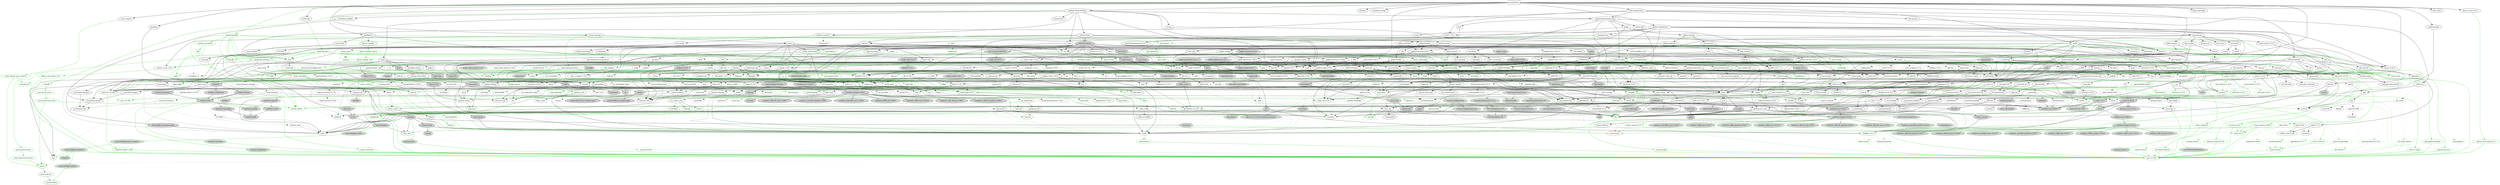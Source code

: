 digraph {
    0 [ label = "cat-gateway" shape = box]
    1 [ label = "anyhow" color = darkgreen]
    2 [ label = "base64 0.22.1" color = darkgreen]
    3 [ label = "bb8" ]
    4 [ label = "bb8-postgres" ]
    5 [ label = "bech32 0.11.0" ]
    6 [ label = "blake2b_simd" ]
    7 [ label = "build-info" ]
    8 [ label = "build-info-build" color = green3]
    9 [ label = "bytes" color = darkgreen]
    10 [ label = "c509-certificate" ]
    11 [ label = "cardano-blockchain-types" ]
    12 [ label = "cardano-chain-follower" ]
    13 [ label = "catalyst-signed-doc" ]
    14 [ label = "catalyst-types" ]
    15 [ label = "chrono" color = darkgreen]
    16 [ label = "clap" ]
    17 [ label = "const_format" ]
    18 [ label = "cpu-time" ]
    19 [ label = "crossbeam-skiplist" ]
    20 [ label = "darling" color = darkgreen]
    21 [ label = "dashmap 6.1.0" ]
    22 [ label = "derive_more 2.0.1" ]
    23 [ label = "dotenvy" ]
    24 [ label = "duration-string" ]
    25 [ label = "ed25519-dalek" ]
    26 [ label = "futures" ]
    27 [ label = "gethostname" ]
    28 [ label = "handlebars" ]
    29 [ label = "hex" ]
    30 [ label = "local-ip-address" ]
    31 [ label = "memory-stats" ]
    32 [ label = "mime" color = darkgreen]
    33 [ label = "minicbor 0.25.1" ]
    34 [ label = "minijinja" ]
    35 [ label = "moka" ]
    36 [ label = "num-bigint 0.4.6" color = darkgreen]
    37 [ label = "num-traits" color = darkgreen]
    38 [ label = "openssl" ]
    39 [ label = "pallas" ]
    40 [ label = "pallas-traverse 0.30.1" ]
    41 [ label = "panic-message" ]
    42 [ label = "poem" ]
    43 [ label = "poem-openapi" ]
    44 [ label = "poem-openapi-derive" color = green3]
    45 [ label = "prometheus" ]
    46 [ label = "rand 0.8.5" ]
    47 [ label = "rayon" ]
    48 [ label = "rbac-registration" ]
    49 [ label = "regex" color = darkgreen]
    50 [ label = "rust-embed" ]
    51 [ label = "scylla" ]
    52 [ label = "serde_json" color = darkgreen]
    53 [ label = "stats_alloc" ]
    54 [ label = "strum 0.26.3" ]
    55 [ label = "strum_macros 0.26.4" color = green3]
    56 [ label = "thiserror 1.0.69" color = darkgreen]
    57 [ label = "tokio" ]
    58 [ label = "tokio-postgres" ]
    59 [ label = "tracing" ]
    60 [ label = "tracing-subscriber" ]
    61 [ label = "ulid" ]
    62 [ label = "url" color = darkgreen]
    63 [ label = "uuid" ]
    64 [ label = "x509-cert" ]
    65 [ label = "async-trait" color = green3]
    66 [ label = "futures-util" ]
    67 [ label = "parking_lot" ]
    68 [ label = "arrayref" ]
    69 [ label = "arrayvec" ]
    70 [ label = "constant_time_eq" ]
    71 [ label = "bincode" color = darkgreen]
    72 [ label = "build-info-common" color = darkgreen]
    73 [ label = "build-info-proc" color = green3]
    74 [ label = "cargo_metadata" color = green3]
    75 [ label = "git2" color = green3, style = dashed]
    76 [ label = "glob" color = darkgreen]
    77 [ label = "pretty_assertions" color = green3]
    78 [ label = "rustc_version" color = green3]
    79 [ label = "zstd" color = darkgreen]
    80 [ label = "asn1-rs" ]
    81 [ label = "bimap" ]
    82 [ label = "oid" ]
    83 [ label = "oid-registry" ]
    84 [ label = "once_cell" color = darkgreen]
    85 [ label = "serde" color = darkgreen]
    86 [ label = "thiserror 2.0.12" color = darkgreen]
    87 [ label = "cbork-utils" ]
    88 [ label = "dirs" ]
    89 [ label = "ouroboros" ]
    90 [ label = "crossbeam-channel" ]
    91 [ label = "crossbeam-epoch" ]
    92 [ label = "hickory-resolver" ]
    93 [ label = "http 1.3.1" color = darkgreen]
    94 [ label = "humantime" ]
    95 [ label = "logcall" color = green3]
    96 [ label = "memx" ]
    97 [ label = "mithril-client" ]
    98 [ label = "pallas-crypto 0.30.1" ]
    99 [ label = "pallas-hardano" ]
    100 [ label = "tar" ]
    101 [ label = "tracing-log" ]
    102 [ label = "ureq" ]
    103 [ label = "brotli 7.0.0" ]
    104 [ label = "coset" ]
    105 [ label = "ed25519-bip32" ]
    106 [ label = "jsonpath-rust" ]
    107 [ label = "jsonschema" ]
    108 [ label = "base64-url" ]
    109 [ label = "displaydoc" color = green3]
    110 [ label = "fluent-uri" ]
    111 [ label = "fmmap" ]
    112 [ label = "orx-concurrent-vec" ]
    113 [ label = "strum 0.27.1" ]
    114 [ label = "android-tzdata" color = darkgreen, style = "dashed,filled", fillcolor = lightgrey]
    115 [ label = "iana-time-zone" color = darkgreen, style = "dashed,filled", fillcolor = lightgrey]
    116 [ label = "js-sys" color = darkgreen, style = filled, fillcolor = lightgrey]
    117 [ label = "wasm-bindgen" color = darkgreen, style = filled, fillcolor = lightgrey]
    118 [ label = "windows-link" color = darkgreen, style = filled, fillcolor = lightgrey]
    119 [ label = "clap_builder" ]
    120 [ label = "clap_derive" color = green3, style = dashed]
    121 [ label = "const_format_proc_macros" color = green3]
    122 [ label = "libc" color = darkgreen]
    123 [ label = "winapi" style = filled, fillcolor = lightgrey]
    124 [ label = "crossbeam-utils" ]
    125 [ label = "darling_core" color = darkgreen]
    126 [ label = "darling_macro" color = green3]
    127 [ label = "cfg-if" color = darkgreen]
    128 [ label = "hashbrown 0.14.5" ]
    129 [ label = "lock_api" ]
    130 [ label = "parking_lot_core" ]
    131 [ label = "derive_more-impl 2.0.1" color = green3]
    132 [ label = "curve25519-dalek" ]
    133 [ label = "ed25519" ]
    134 [ label = "rand_core 0.6.4" color = darkgreen]
    135 [ label = "sha2" color = darkgreen]
    136 [ label = "subtle" color = darkgreen]
    137 [ label = "zeroize" ]
    138 [ label = "futures-channel" ]
    139 [ label = "futures-core" ]
    140 [ label = "futures-executor" style = dashed]
    141 [ label = "futures-io" ]
    142 [ label = "futures-sink" ]
    143 [ label = "futures-task" ]
    144 [ label = "rustix 0.38.44" style = filled, fillcolor = lightgrey]
    145 [ label = "windows-targets 0.52.6" color = darkgreen, style = filled, fillcolor = lightgrey]
    146 [ label = "derive_builder" ]
    147 [ label = "log" color = darkgreen]
    148 [ label = "num-order" ]
    149 [ label = "pest" color = darkgreen]
    150 [ label = "pest_derive" color = green3]
    151 [ label = "neli" style = filled, fillcolor = lightgrey]
    152 [ label = "windows-sys 0.59.0" color = darkgreen, style = filled, fillcolor = lightgrey]
    153 [ label = "windows-sys 0.52.0" style = filled, fillcolor = lightgrey]
    154 [ label = "half 2.6.0" ]
    155 [ label = "minicbor-derive 0.15.3" color = green3, style = dashed]
    156 [ label = "async-lock" style = dashed]
    157 [ label = "event-listener" style = dashed]
    158 [ label = "loom" style = filled, fillcolor = lightgrey]
    159 [ label = "portable-atomic" ]
    160 [ label = "smallvec" color = darkgreen]
    161 [ label = "tagptr" ]
    162 [ label = "num-integer" color = darkgreen]
    163 [ label = "autocfg" color = green3]
    164 [ label = "bitflags 2.9.1" color = darkgreen]
    165 [ label = "foreign-types" ]
    166 [ label = "openssl-macros" color = green3]
    167 [ label = "openssl-sys" ]
    168 [ label = "pallas-addresses 0.30.1" ]
    169 [ label = "pallas-codec 0.30.1" ]
    170 [ label = "pallas-configs" ]
    171 [ label = "pallas-network 0.30.1" ]
    172 [ label = "pallas-primitives 0.30.1" ]
    173 [ label = "pallas-txbuilder" ]
    174 [ label = "pallas-utxorpc" ]
    175 [ label = "itertools 0.13.0" ]
    176 [ label = "paste" color = green3]
    177 [ label = "async-compression" style = dashed]
    178 [ label = "cookie" style = dashed]
    179 [ label = "headers" ]
    180 [ label = "http-body-util" ]
    181 [ label = "hyper 1.6.0" ]
    182 [ label = "hyper-util" ]
    183 [ label = "mime_guess" style = dashed]
    184 [ label = "multer" style = dashed]
    185 [ label = "nix" style = filled, fillcolor = lightgrey]
    186 [ label = "opentelemetry 0.27.1" style = dashed]
    187 [ label = "opentelemetry-prometheus" style = dashed]
    188 [ label = "percent-encoding" color = darkgreen]
    189 [ label = "pin-project-lite" ]
    190 [ label = "poem-derive" color = green3]
    191 [ label = "quick-xml" ]
    192 [ label = "rfc7239" ]
    193 [ label = "serde_urlencoded" ]
    194 [ label = "serde_yaml" color = darkgreen]
    195 [ label = "sync_wrapper 1.0.2" ]
    196 [ label = "tempfile" color = darkgreen]
    197 [ label = "time" style = dashed]
    198 [ label = "tokio-stream" ]
    199 [ label = "tokio-util" ]
    200 [ label = "wildmatch" ]
    201 [ label = "derive_more 1.0.0" color = darkgreen]
    202 [ label = "indexmap 2.10.0" color = darkgreen]
    203 [ label = "proc-macro-crate" color = green3]
    204 [ label = "proc-macro2" color = darkgreen]
    205 [ label = "quote" color = darkgreen]
    206 [ label = "syn 2.0.104" color = darkgreen]
    207 [ label = "fnv" color = darkgreen]
    208 [ label = "lazy_static" ]
    209 [ label = "memchr" color = darkgreen]
    210 [ label = "protobuf" style = dashed]
    211 [ label = "rand_chacha 0.3.1" ]
    212 [ label = "either" color = darkgreen]
    213 [ label = "rayon-core" ]
    214 [ label = "der-parser" ]
    215 [ label = "aho-corasick" color = darkgreen, style = dashed]
    216 [ label = "regex-automata 0.4.9" color = darkgreen]
    217 [ label = "regex-syntax 0.8.5" color = darkgreen]
    218 [ label = "rust-embed-impl" color = green3]
    219 [ label = "rust-embed-utils" color = darkgreen]
    220 [ label = "walkdir" color = darkgreen]
    221 [ label = "arc-swap" ]
    222 [ label = "byteorder" ]
    223 [ label = "dashmap 5.5.3" ]
    224 [ label = "histogram" ]
    225 [ label = "lz4_flex" ]
    226 [ label = "rand_pcg" ]
    227 [ label = "scylla-cql" ]
    228 [ label = "scylla-macros" color = green3]
    229 [ label = "snap" ]
    230 [ label = "socket2" ]
    231 [ label = "tokio-openssl" style = dashed]
    232 [ label = "itoa" color = darkgreen]
    233 [ label = "ryu" color = darkgreen]
    234 [ label = "heck 0.5.0" color = green3]
    235 [ label = "rustversion" color = red]
    236 [ label = "thiserror-impl 1.0.69" color = green3]
    237 [ label = "backtrace" style = filled, fillcolor = lightgrey]
    238 [ label = "io-uring" style = filled, fillcolor = lightgrey]
    239 [ label = "mio" ]
    240 [ label = "signal-hook-registry" style = "dashed,filled", fillcolor = lightgrey]
    241 [ label = "slab" ]
    242 [ label = "tokio-macros" color = green3, style = dashed]
    243 [ label = "fallible-iterator" ]
    244 [ label = "phf" ]
    245 [ label = "postgres-protocol" ]
    246 [ label = "postgres-types" ]
    247 [ label = "rand 0.9.1" ]
    248 [ label = "whoami" ]
    249 [ label = "tracing-attributes" color = green3, style = dashed]
    250 [ label = "tracing-core" ]
    251 [ label = "matchers" style = dashed]
    252 [ label = "nu-ansi-term" style = dashed]
    253 [ label = "sharded-slab" style = dashed]
    254 [ label = "thread_local" style = dashed]
    255 [ label = "tracing-serde" style = dashed]
    256 [ label = "web-time" style = filled, fillcolor = lightgrey]
    257 [ label = "form_urlencoded" color = darkgreen]
    258 [ label = "idna" color = darkgreen]
    259 [ label = "getrandom 0.3.3" color = darkgreen, style = dashed]
    260 [ label = "const-oid" ]
    261 [ label = "der" ]
    262 [ label = "spki" ]
    263 [ label = "tls_codec" style = dashed]
    264 [ label = "futures-macro" color = green3, style = dashed]
    265 [ label = "pin-utils" ]
    266 [ label = "semver" color = darkgreen]
    267 [ label = "proc-macro-error2" color = green3]
    268 [ label = "camino" color = green3]
    269 [ label = "cargo-platform" color = green3]
    270 [ label = "libgit2-sys" color = green3, style = dashed]
    271 [ label = "diff" color = green3]
    272 [ label = "yansi" color = green3]
    273 [ label = "zstd-safe" color = darkgreen]
    274 [ label = "asn1-rs-derive" color = green3]
    275 [ label = "asn1-rs-impl" color = green3]
    276 [ label = "nom 7.1.3" ]
    277 [ label = "rusticata-macros" ]
    278 [ label = "serde_derive" color = green3]
    279 [ label = "thiserror-impl 2.0.12" color = green3]
    280 [ label = "dirs-sys" ]
    281 [ label = "aliasable" ]
    282 [ label = "ouroboros_macro" color = green3]
    283 [ label = "static_assertions" ]
    284 [ label = "hickory-proto" ]
    285 [ label = "ipconfig" style = "dashed,filled", fillcolor = lightgrey]
    286 [ label = "lru-cache" ]
    287 [ label = "resolv-conf" style = dashed]
    288 [ label = "rustls 0.21.12" style = dashed]
    289 [ label = "tokio-rustls 0.24.1" style = dashed]
    290 [ label = "proc-macro-error" color = green3]
    291 [ label = "cpufeatures" color = darkgreen, style = filled, fillcolor = lightgrey]
    292 [ label = "async-recursion" color = green3]
    293 [ label = "flate2" style = dashed]
    294 [ label = "flume" style = dashed]
    295 [ label = "getrandom 0.2.16" color = darkgreen]
    296 [ label = "mithril-common" style = filled, fillcolor = lightgrey]
    297 [ label = "reqwest" ]
    298 [ label = "slog" ]
    299 [ label = "cryptoxide" ]
    300 [ label = "binary-layout" ]
    301 [ label = "tap" ]
    302 [ label = "filetime" ]
    303 [ label = "xattr" style = "dashed,filled", fillcolor = lightgrey]
    304 [ label = "rustls 0.23.28" style = dashed]
    305 [ label = "rustls-native-certs 0.7.3" style = dashed]
    306 [ label = "rustls-pki-types" style = dashed]
    307 [ label = "webpki-roots 0.26.11" style = dashed]
    308 [ label = "alloc-no-stdlib" ]
    309 [ label = "alloc-stdlib" style = dashed]
    310 [ label = "brotli-decompressor 4.0.3" ]
    311 [ label = "ciborium" ]
    312 [ label = "ciborium-io" ]
    313 [ label = "ahash" ]
    314 [ label = "bytecount" ]
    315 [ label = "email_address" ]
    316 [ label = "fancy-regex" ]
    317 [ label = "fraction" ]
    318 [ label = "num-cmp" ]
    319 [ label = "referencing" ]
    320 [ label = "uuid-simd" ]
    321 [ label = "borrow-or-share" ]
    322 [ label = "ref-cast" ]
    323 [ label = "enum_dispatch" color = green3]
    324 [ label = "fs4" style = dashed]
    325 [ label = "memmap2" ]
    326 [ label = "parse-display" ]
    327 [ label = "orx-concurrent-option" ]
    328 [ label = "orx-fixed-vec" ]
    329 [ label = "orx-pinned-concurrent-col" ]
    330 [ label = "orx-pinned-vec" ]
    331 [ label = "orx-pseudo-default" ]
    332 [ label = "orx-split-vec" ]
    333 [ label = "strum_macros 0.27.1" color = green3, style = dashed]
    334 [ label = "android_system_properties" color = darkgreen, style = "dashed,filled", fillcolor = lightgrey]
    335 [ label = "core-foundation-sys" color = darkgreen, style = "dashed,filled", fillcolor = lightgrey]
    336 [ label = "iana-time-zone-haiku" color = darkgreen, style = "dashed,filled", fillcolor = lightgrey]
    337 [ label = "windows-core" color = darkgreen, style = filled, fillcolor = lightgrey]
    338 [ label = "wasm-bindgen-macro" color = green3, style = filled, fillcolor = lightgrey]
    339 [ label = "anstream" style = dashed]
    340 [ label = "anstyle" ]
    341 [ label = "clap_lex" ]
    342 [ label = "strsim" color = darkgreen, style = dashed]
    343 [ label = "unicode-xid" color = green3]
    344 [ label = "winapi-i686-pc-windows-gnu" style = filled, fillcolor = lightgrey]
    345 [ label = "winapi-x86_64-pc-windows-gnu" style = filled, fillcolor = lightgrey]
    346 [ label = "ident_case" color = darkgreen]
    347 [ label = "allocator-api2" style = dashed]
    348 [ label = "scopeguard" ]
    349 [ label = "redox_syscall" style = filled, fillcolor = lightgrey]
    350 [ label = "curve25519-dalek-derive" color = green3, style = filled, fillcolor = lightgrey]
    351 [ label = "digest 0.10.7" color = darkgreen]
    352 [ label = "fiat-crypto" style = filled, fillcolor = lightgrey]
    353 [ label = "pkcs8" style = dashed]
    354 [ label = "signature" ]
    355 [ label = "zeroize_derive" color = green3, style = dashed]
    356 [ label = "errno" color = darkgreen, style = filled, fillcolor = lightgrey]
    357 [ label = "linux-raw-sys 0.4.15" style = filled, fillcolor = lightgrey]
    358 [ label = "windows_aarch64_gnullvm 0.52.6" color = darkgreen, style = filled, fillcolor = lightgrey]
    359 [ label = "windows_aarch64_msvc 0.52.6" color = darkgreen, style = filled, fillcolor = lightgrey]
    360 [ label = "windows_i686_gnu 0.52.6" color = darkgreen, style = filled, fillcolor = lightgrey]
    361 [ label = "windows_i686_gnullvm 0.52.6" color = darkgreen, style = filled, fillcolor = lightgrey]
    362 [ label = "windows_i686_msvc 0.52.6" color = darkgreen, style = filled, fillcolor = lightgrey]
    363 [ label = "windows_x86_64_gnu 0.52.6" color = darkgreen, style = filled, fillcolor = lightgrey]
    364 [ label = "windows_x86_64_gnullvm 0.52.6" color = darkgreen, style = filled, fillcolor = lightgrey]
    365 [ label = "windows_x86_64_msvc 0.52.6" color = darkgreen, style = filled, fillcolor = lightgrey]
    366 [ label = "derive_builder_macro" color = green3]
    367 [ label = "num-modular" ]
    368 [ label = "ucd-trie" color = darkgreen]
    369 [ label = "pest_generator" color = green3]
    370 [ label = "neli-proc-macros" color = green3, style = filled, fillcolor = lightgrey]
    371 [ label = "crunchy" style = filled, fillcolor = lightgrey]
    372 [ label = "event-listener-strategy" style = dashed]
    373 [ label = "concurrent-queue" style = dashed]
    374 [ label = "parking" style = "dashed,filled", fillcolor = lightgrey]
    375 [ label = "generator" style = filled, fillcolor = lightgrey]
    376 [ label = "scoped-tls" style = filled, fillcolor = lightgrey]
    377 [ label = "foreign-types-shared" ]
    378 [ label = "cc" color = green3]
    379 [ label = "openssl-src" color = green3, style = dashed]
    380 [ label = "pkg-config" color = green3]
    381 [ label = "vcpkg" color = green3]
    382 [ label = "base58" ]
    383 [ label = "bech32 0.9.1" ]
    384 [ label = "crc" ]
    385 [ label = "minicbor 0.20.0" ]
    386 [ label = "num-rational" ]
    387 [ label = "serde_with 3.14.0" ]
    388 [ label = "criterion" ]
    389 [ label = "pallas-wallet" ]
    390 [ label = "pallas-applying" ]
    391 [ label = "prost-types 0.13.5" ]
    392 [ label = "utxorpc-spec" ]
    393 [ label = "brotli 8.0.1" style = dashed]
    394 [ label = "aes-gcm" style = dashed]
    395 [ label = "hkdf" style = dashed]
    396 [ label = "hmac" ]
    397 [ label = "version_check" color = green3]
    398 [ label = "headers-core" ]
    399 [ label = "httpdate" ]
    400 [ label = "sha1" ]
    401 [ label = "http-body 1.0.1" ]
    402 [ label = "h2 0.4.11" style = dashed]
    403 [ label = "httparse" style = dashed]
    404 [ label = "want" style = dashed]
    405 [ label = "ipnet" ]
    406 [ label = "system-configuration" style = "dashed,filled", fillcolor = lightgrey]
    407 [ label = "tower-service" ]
    408 [ label = "windows-registry" style = "dashed,filled", fillcolor = lightgrey]
    409 [ label = "unicase" color = darkgreen, style = dashed]
    410 [ label = "encoding_rs" style = dashed]
    411 [ label = "spin" style = dashed]
    412 [ label = "cfg_aliases" color = green3, style = filled, fillcolor = lightgrey]
    413 [ label = "opentelemetry 0.24.0" style = dashed]
    414 [ label = "opentelemetry_sdk" style = dashed]
    415 [ label = "uncased" ]
    416 [ label = "unsafe-libyaml" color = darkgreen]
    417 [ label = "fastrand" color = darkgreen]
    418 [ label = "rustix 1.0.7" color = darkgreen, style = filled, fillcolor = lightgrey]
    419 [ label = "deranged" style = dashed]
    420 [ label = "num-conv" color = darkgreen, style = dashed]
    421 [ label = "powerfmt" style = dashed]
    422 [ label = "time-core" color = darkgreen, style = dashed]
    423 [ label = "time-macros" color = green3, style = dashed]
    424 [ label = "derive_more-impl 1.0.0" color = green3]
    425 [ label = "equivalent" color = darkgreen]
    426 [ label = "hashbrown 0.15.4" color = darkgreen]
    427 [ label = "toml_edit" color = green3]
    428 [ label = "unicode-ident" color = darkgreen]
    429 [ label = "ppv-lite86" ]
    430 [ label = "crossbeam-deque" ]
    431 [ label = "same-file" color = darkgreen]
    432 [ label = "winapi-util" color = darkgreen, style = filled, fillcolor = lightgrey]
    433 [ label = "twox-hash" style = dashed]
    434 [ label = "bigdecimal" style = dashed]
    435 [ label = "num-bigint 0.3.3" style = dashed]
    436 [ label = "secrecy" style = dashed]
    437 [ label = "stable_deref_trait" color = darkgreen]
    438 [ label = "yoke 0.7.5" ]
    439 [ label = "addr2line" style = filled, fillcolor = lightgrey]
    440 [ label = "miniz_oxide" ]
    441 [ label = "object" style = filled, fillcolor = lightgrey]
    442 [ label = "rustc-demangle" style = filled, fillcolor = lightgrey]
    443 [ label = "wasi 0.11.1+wasi-snapshot-preview1" color = darkgreen, style = filled, fillcolor = lightgrey]
    444 [ label = "phf_shared" ]
    445 [ label = "md-5" ]
    446 [ label = "stringprep" ]
    447 [ label = "rand_chacha 0.9.0" style = dashed]
    448 [ label = "rand_core 0.9.3" ]
    449 [ label = "wasite" style = filled, fillcolor = lightgrey]
    450 [ label = "web-sys" style = filled, fillcolor = lightgrey]
    451 [ label = "valuable" style = "dashed,filled", fillcolor = lightgrey]
    452 [ label = "regex-automata 0.1.10" style = dashed]
    453 [ label = "overload" style = dashed]
    454 [ label = "idna_adapter" color = darkgreen]
    455 [ label = "utf8_iter" color = darkgreen]
    456 [ label = "r-efi" color = darkgreen, style = "dashed,filled", fillcolor = lightgrey]
    457 [ label = "wasi 0.14.2+wasi-0.2.4" color = darkgreen, style = "dashed,filled", fillcolor = lightgrey]
    458 [ label = "der_derive" color = green3, style = dashed]
    459 [ label = "flagset" style = dashed]
    460 [ label = "pem-rfc7468" style = dashed]
    461 [ label = "base64ct" style = dashed]
    462 [ label = "tls_codec_derive" color = green3, style = dashed]
    463 [ label = "proc-macro-error-attr2" color = green3]
    464 [ label = "libz-sys" color = green3, style = dashed]
    465 [ label = "zstd-sys" color = darkgreen]
    466 [ label = "synstructure" color = green3]
    467 [ label = "minimal-lexical" ]
    468 [ label = "option-ext" ]
    469 [ label = "redox_users" style = filled, fillcolor = lightgrey]
    470 [ label = "windows-sys 0.48.0" style = filled, fillcolor = lightgrey]
    471 [ label = "heck 0.4.1" color = green3]
    472 [ label = "proc-macro2-diagnostics" color = green3]
    473 [ label = "data-encoding" ]
    474 [ label = "enum-as-inner" color = green3]
    475 [ label = "rustls-pemfile 1.0.4" style = dashed]
    476 [ label = "tinyvec" ]
    477 [ label = "widestring" style = "dashed,filled", fillcolor = lightgrey]
    478 [ label = "winreg" style = "dashed,filled", fillcolor = lightgrey]
    479 [ label = "linked-hash-map" ]
    480 [ label = "ring" style = dashed]
    481 [ label = "rustls-webpki 0.101.7" style = dashed]
    482 [ label = "sct" style = dashed]
    483 [ label = "proc-macro-error-attr" color = green3]
    484 [ label = "syn 1.0.109" color = green3]
    485 [ label = "crc32fast" style = dashed]
    486 [ label = "nanorand" style = dashed]
    487 [ label = "blake2 0.10.6" style = filled, fillcolor = lightgrey]
    488 [ label = "ckb-merkle-mountain-range" style = filled, fillcolor = lightgrey]
    489 [ label = "fixed" style = filled, fillcolor = lightgrey]
    490 [ label = "kes-summed-ed25519" style = filled, fillcolor = lightgrey]
    491 [ label = "mithril-build-script" color = green3, style = filled, fillcolor = lightgrey]
    492 [ label = "mithril-stm" style = filled, fillcolor = lightgrey]
    493 [ label = "nom 8.0.0" style = filled, fillcolor = lightgrey]
    494 [ label = "pallas-addresses 0.32.1" style = "dashed,filled", fillcolor = lightgrey]
    495 [ label = "pallas-codec 0.32.1" style = "dashed,filled", fillcolor = lightgrey]
    496 [ label = "pallas-network 0.32.1" style = "dashed,filled", fillcolor = lightgrey]
    497 [ label = "pallas-primitives 0.32.1" style = "dashed,filled", fillcolor = lightgrey]
    498 [ label = "pallas-traverse 0.32.1" style = "dashed,filled", fillcolor = lightgrey]
    499 [ label = "serde_bytes" style = filled, fillcolor = lightgrey]
    500 [ label = "typetag" style = filled, fillcolor = lightgrey]
    501 [ label = "hyper-rustls" style = "dashed,filled", fillcolor = lightgrey]
    502 [ label = "quinn" style = "dashed,filled", fillcolor = lightgrey]
    503 [ label = "rustls-native-certs 0.8.1" style = "dashed,filled", fillcolor = lightgrey]
    504 [ label = "tokio-rustls 0.26.2" style = "dashed,filled", fillcolor = lightgrey]
    505 [ label = "tower 0.5.2" style = filled, fillcolor = lightgrey]
    506 [ label = "tower-http" style = filled, fillcolor = lightgrey]
    507 [ label = "wasm-bindgen-futures" style = filled, fillcolor = lightgrey]
    508 [ label = "wasm-streams" style = "dashed,filled", fillcolor = lightgrey]
    509 [ label = "doc-comment" ]
    510 [ label = "libredox" style = filled, fillcolor = lightgrey]
    511 [ label = "rustls-webpki 0.103.3" style = dashed]
    512 [ label = "openssl-probe" style = "dashed,filled", fillcolor = lightgrey]
    513 [ label = "rustls-pemfile 2.2.0" style = dashed]
    514 [ label = "schannel" style = "dashed,filled", fillcolor = lightgrey]
    515 [ label = "security-framework 2.11.1" style = "dashed,filled", fillcolor = lightgrey]
    516 [ label = "webpki-roots 1.0.1" style = dashed]
    517 [ label = "ciborium-ll" ]
    518 [ label = "zerocopy" ]
    519 [ label = "bit-set" ]
    520 [ label = "num" ]
    521 [ label = "outref" ]
    522 [ label = "vsimd" ]
    523 [ label = "ref-cast-impl" color = green3]
    524 [ label = "parse-display-derive" color = green3]
    525 [ label = "orx-concurrent-iter" ]
    526 [ label = "orx-iterable" ]
    527 [ label = "windows-implement" color = green3, style = filled, fillcolor = lightgrey]
    528 [ label = "windows-interface" color = green3, style = filled, fillcolor = lightgrey]
    529 [ label = "windows-result" color = darkgreen, style = filled, fillcolor = lightgrey]
    530 [ label = "windows-strings" color = darkgreen, style = filled, fillcolor = lightgrey]
    531 [ label = "wasm-bindgen-macro-support" color = green3, style = filled, fillcolor = lightgrey]
    532 [ label = "anstyle-parse" style = dashed]
    533 [ label = "anstyle-query" style = dashed]
    534 [ label = "anstyle-wincon" style = "dashed,filled", fillcolor = lightgrey]
    535 [ label = "colorchoice" style = dashed]
    536 [ label = "is_terminal_polyfill" style = dashed]
    537 [ label = "utf8parse" style = dashed]
    538 [ label = "block-buffer" color = darkgreen, style = dashed]
    539 [ label = "crypto-common" color = darkgreen]
    540 [ label = "windows-sys 0.60.2" color = darkgreen, style = filled, fillcolor = lightgrey]
    541 [ label = "derive_builder_core" color = green3]
    542 [ label = "pest_meta" color = green3]
    543 [ label = "windows" style = filled, fillcolor = lightgrey]
    544 [ label = "jobserver" color = green3, style = dashed]
    545 [ label = "shlex" color = green3]
    546 [ label = "crc-catalog" ]
    547 [ label = "half 1.8.3" style = dashed]
    548 [ label = "minicbor-derive 0.13.0" color = green3, style = dashed]
    549 [ label = "indexmap 1.9.3" style = dashed]
    550 [ label = "schemars 0.9.0" style = dashed]
    551 [ label = "schemars 1.0.4" style = dashed]
    552 [ label = "serde_with_macros 3.14.0" color = green3, style = dashed]
    553 [ label = "anes" ]
    554 [ label = "cast" ]
    555 [ label = "criterion-plot" ]
    556 [ label = "is-terminal" ]
    557 [ label = "itertools 0.10.5" ]
    558 [ label = "oorandom" ]
    559 [ label = "plotters" style = dashed]
    560 [ label = "tinytemplate" ]
    561 [ label = "bip39" ]
    562 [ label = "prost 0.13.5" ]
    563 [ label = "pbjson" ]
    564 [ label = "pbjson-types" ]
    565 [ label = "prost 0.12.6" color = darkgreen]
    566 [ label = "tonic" ]
    567 [ label = "brotli-decompressor 5.0.0" style = dashed]
    568 [ label = "aead" style = dashed]
    569 [ label = "aes" style = dashed]
    570 [ label = "cipher" style = dashed]
    571 [ label = "ctr" style = dashed]
    572 [ label = "ghash" style = dashed]
    573 [ label = "atomic-waker" style = dashed]
    574 [ label = "try-lock" style = dashed]
    575 [ label = "core-foundation 0.9.4" style = "dashed,filled", fillcolor = lightgrey]
    576 [ label = "system-configuration-sys" style = "dashed,filled", fillcolor = lightgrey]
    577 [ label = "linux-raw-sys 0.9.4" color = darkgreen, style = filled, fillcolor = lightgrey]
    578 [ label = "toml_datetime" color = green3]
    579 [ label = "winnow" color = green3, style = dashed]
    580 [ label = "libm" style = dashed]
    581 [ label = "yoke-derive 0.7.5" color = green3, style = dashed]
    582 [ label = "zerofrom" color = darkgreen]
    583 [ label = "gimli" style = filled, fillcolor = lightgrey]
    584 [ label = "adler2" ]
    585 [ label = "siphasher" ]
    586 [ label = "unicode-bidi" ]
    587 [ label = "unicode-normalization" ]
    588 [ label = "unicode-properties" ]
    589 [ label = "regex-syntax 0.6.29" style = dashed]
    590 [ label = "icu_normalizer" color = darkgreen]
    591 [ label = "icu_properties" color = darkgreen]
    592 [ label = "wit-bindgen-rt" color = darkgreen, style = "dashed,filled", fillcolor = lightgrey]
    593 [ label = "windows-targets 0.48.5" style = filled, fillcolor = lightgrey]
    594 [ label = "base64 0.21.7" ]
    595 [ label = "tinyvec_macros" style = dashed]
    596 [ label = "untrusted" style = dashed]
    597 [ label = "az" style = filled, fillcolor = lightgrey]
    598 [ label = "bytemuck" style = filled, fillcolor = lightgrey]
    599 [ label = "typenum" color = darkgreen]
    600 [ label = "blake2 0.9.2" style = filled, fillcolor = lightgrey]
    601 [ label = "rand_core 0.5.1" style = filled, fillcolor = lightgrey]
    602 [ label = "serde_with 2.3.3" style = "dashed,filled", fillcolor = lightgrey]
    603 [ label = "blst" style = filled, fillcolor = lightgrey]
    604 [ label = "pallas-crypto 0.32.1" style = "dashed,filled", fillcolor = lightgrey]
    605 [ label = "erased-serde" style = filled, fillcolor = lightgrey]
    606 [ label = "inventory" style = filled, fillcolor = lightgrey]
    607 [ label = "typetag-impl" color = green3, style = filled, fillcolor = lightgrey]
    608 [ label = "quinn-proto" style = "dashed,filled", fillcolor = lightgrey]
    609 [ label = "quinn-udp" style = "dashed,filled", fillcolor = lightgrey]
    610 [ label = "rustc-hash" style = "dashed,filled", fillcolor = lightgrey]
    611 [ label = "security-framework 3.2.0" style = "dashed,filled", fillcolor = lightgrey]
    612 [ label = "tower-layer" ]
    613 [ label = "iri-string" style = "dashed,filled", fillcolor = lightgrey]
    614 [ label = "security-framework-sys" style = "dashed,filled", fillcolor = lightgrey]
    615 [ label = "zerocopy-derive" color = green3, style = filled, fillcolor = lightgrey]
    616 [ label = "bit-vec" ]
    617 [ label = "num-complex" ]
    618 [ label = "num-iter" ]
    619 [ label = "structmeta" color = green3]
    620 [ label = "orx-self-or" ]
    621 [ label = "wasm-bindgen-backend" color = green3, style = filled, fillcolor = lightgrey]
    622 [ label = "wasm-bindgen-shared" color = green3, style = filled, fillcolor = lightgrey]
    623 [ label = "once_cell_polyfill" style = "dashed,filled", fillcolor = lightgrey]
    624 [ label = "generic-array" color = darkgreen]
    625 [ label = "windows-targets 0.53.2" color = darkgreen, style = filled, fillcolor = lightgrey]
    626 [ label = "windows-collections" style = filled, fillcolor = lightgrey]
    627 [ label = "windows-future" style = filled, fillcolor = lightgrey]
    628 [ label = "windows-numerics" style = filled, fillcolor = lightgrey]
    629 [ label = "hashbrown 0.12.3" style = dashed]
    630 [ label = "dyn-clone" style = dashed]
    631 [ label = "hermit-abi" style = filled, fillcolor = lightgrey]
    632 [ label = "plotters-backend" style = dashed]
    633 [ label = "plotters-svg" style = dashed]
    634 [ label = "bitcoin_hashes" ]
    635 [ label = "prost-derive 0.13.5" color = green3, style = dashed]
    636 [ label = "pbjson-build" color = green3]
    637 [ label = "prost-build" color = green3]
    638 [ label = "prost-derive 0.12.6" color = green3, style = dashed]
    639 [ label = "async-stream" style = dashed]
    640 [ label = "axum" style = dashed]
    641 [ label = "h2 0.3.26" style = dashed]
    642 [ label = "http 0.2.12" ]
    643 [ label = "http-body 0.4.6" ]
    644 [ label = "hyper 0.14.32" style = dashed]
    645 [ label = "hyper-timeout" style = dashed]
    646 [ label = "pin-project" ]
    647 [ label = "tower 0.4.13" style = dashed]
    648 [ label = "inout" style = dashed]
    649 [ label = "opaque-debug" ]
    650 [ label = "polyval" style = dashed]
    651 [ label = "zerofrom-derive" color = green3, style = dashed]
    652 [ label = "icu_collections" color = darkgreen]
    653 [ label = "icu_normalizer_data" color = darkgreen, style = dashed]
    654 [ label = "icu_provider" color = darkgreen]
    655 [ label = "zerovec" color = darkgreen]
    656 [ label = "icu_locale_core" color = darkgreen]
    657 [ label = "icu_properties_data" color = darkgreen, style = dashed]
    658 [ label = "potential_utf" color = darkgreen]
    659 [ label = "zerotrie" color = darkgreen]
    660 [ label = "windows_aarch64_gnullvm 0.48.5" style = filled, fillcolor = lightgrey]
    661 [ label = "windows_aarch64_msvc 0.48.5" style = filled, fillcolor = lightgrey]
    662 [ label = "windows_i686_gnu 0.48.5" style = filled, fillcolor = lightgrey]
    663 [ label = "windows_i686_msvc 0.48.5" style = filled, fillcolor = lightgrey]
    664 [ label = "windows_x86_64_gnu 0.48.5" style = filled, fillcolor = lightgrey]
    665 [ label = "windows_x86_64_gnullvm 0.48.5" style = filled, fillcolor = lightgrey]
    666 [ label = "windows_x86_64_msvc 0.48.5" style = filled, fillcolor = lightgrey]
    667 [ label = "crypto-mac" style = filled, fillcolor = lightgrey]
    668 [ label = "digest 0.9.0" style = filled, fillcolor = lightgrey]
    669 [ label = "base64 0.13.1" style = "dashed,filled", fillcolor = lightgrey]
    670 [ label = "serde_with_macros 2.3.3" color = green3, style = "dashed,filled", fillcolor = lightgrey]
    671 [ label = "threadpool" style = filled, fillcolor = lightgrey]
    672 [ label = "typeid" style = filled, fillcolor = lightgrey]
    673 [ label = "lru-slab" style = "dashed,filled", fillcolor = lightgrey]
    674 [ label = "core-foundation 0.10.1" style = "dashed,filled", fillcolor = lightgrey]
    675 [ label = "structmeta-derive" color = green3]
    676 [ label = "bumpalo" color = green3, style = filled, fillcolor = lightgrey]
    677 [ label = "windows_aarch64_gnullvm 0.53.0" color = darkgreen, style = filled, fillcolor = lightgrey]
    678 [ label = "windows_aarch64_msvc 0.53.0" color = darkgreen, style = filled, fillcolor = lightgrey]
    679 [ label = "windows_i686_gnu 0.53.0" color = darkgreen, style = filled, fillcolor = lightgrey]
    680 [ label = "windows_i686_gnullvm 0.53.0" color = darkgreen, style = filled, fillcolor = lightgrey]
    681 [ label = "windows_i686_msvc 0.53.0" color = darkgreen, style = filled, fillcolor = lightgrey]
    682 [ label = "windows_x86_64_gnu 0.53.0" color = darkgreen, style = filled, fillcolor = lightgrey]
    683 [ label = "windows_x86_64_gnullvm 0.53.0" color = darkgreen, style = filled, fillcolor = lightgrey]
    684 [ label = "windows_x86_64_msvc 0.53.0" color = darkgreen, style = filled, fillcolor = lightgrey]
    685 [ label = "windows-threading" style = filled, fillcolor = lightgrey]
    686 [ label = "bitcoin-internals" ]
    687 [ label = "hex-conservative" ]
    688 [ label = "itertools 0.14.0" color = green3, style = dashed]
    689 [ label = "itertools 0.11.0" color = green3]
    690 [ label = "prost-types 0.12.6" color = green3]
    691 [ label = "itertools 0.12.1" color = green3]
    692 [ label = "multimap" color = green3]
    693 [ label = "petgraph" color = green3]
    694 [ label = "prettyplease" color = green3, style = dashed]
    695 [ label = "async-stream-impl" color = green3, style = dashed]
    696 [ label = "axum-core" style = dashed]
    697 [ label = "bitflags 1.3.2" style = dashed]
    698 [ label = "matchit" style = dashed]
    699 [ label = "sync_wrapper 0.1.2" style = dashed]
    700 [ label = "tokio-io-timeout" style = dashed]
    701 [ label = "pin-project-internal" color = green3]
    702 [ label = "universal-hash" style = dashed]
    703 [ label = "yoke 0.8.0" color = darkgreen]
    704 [ label = "tinystr" color = darkgreen]
    705 [ label = "writeable" color = darkgreen]
    706 [ label = "zerovec-derive" color = green3, style = dashed]
    707 [ label = "litemap" color = darkgreen]
    708 [ label = "num_cpus" style = filled, fillcolor = lightgrey]
    709 [ label = "fixedbitset" color = green3]
    710 [ label = "yoke-derive 0.8.0" color = green3, style = dashed]
    0 -> 4 [ ]
    0 -> 7 [ ]
    0 -> 8 [ color = green3]
    0 -> 12 [ ]
    0 -> 13 [ ]
    0 -> 17 [ ]
    0 -> 22 [ ]
    0 -> 23 [ ]
    0 -> 24 [ ]
    0 -> 27 [ ]
    0 -> 28 [ ]
    0 -> 30 [ ]
    0 -> 31 [ ]
    0 -> 34 [ ]
    0 -> 41 [ ]
    0 -> 43 [ ]
    0 -> 48 [ ]
    0 -> 51 [ ]
    0 -> 53 [ ]
    0 -> 61 [ ]
    3 -> 65 [ color = green3]
    3 -> 66 [ ]
    3 -> 57 [ ]
    4 -> 3 [ ]
    4 -> 58 [ ]
    6 -> 68 [ ]
    6 -> 69 [ ]
    6 -> 70 [ ]
    7 -> 73 [ color = green3]
    8 -> 1 [ color = green3]
    8 -> 2 [ color = green3]
    8 -> 71 [ color = green3]
    8 -> 72 [ color = green3]
    8 -> 74 [ color = green3]
    8 -> 75 [ color = green3, style = dotted]
    8 -> 76 [ color = green3]
    8 -> 77 [ color = green3]
    8 -> 78 [ color = green3]
    8 -> 79 [ color = green3]
    10 -> 1 [ ]
    10 -> 81 [ ]
    10 -> 25 [ ]
    10 -> 29 [ ]
    10 -> 33 [ ]
    10 -> 82 [ ]
    10 -> 83 [ ]
    10 -> 49 [ ]
    10 -> 54 [ ]
    10 -> 86 [ ]
    11 -> 14 [ ]
    11 -> 87 [ ]
    11 -> 21 [ ]
    11 -> 88 [ ]
    11 -> 89 [ ]
    11 -> 39 [ ]
    11 -> 54 [ ]
    12 -> 11 [ ]
    12 -> 18 [ ]
    12 -> 19 [ ]
    12 -> 92 [ ]
    12 -> 94 [ ]
    12 -> 95 [ color = green3]
    12 -> 96 [ ]
    12 -> 97 [ ]
    12 -> 35 [ ]
    12 -> 99 [ ]
    12 -> 102 [ ]
    13 -> 1 [ ]
    13 -> 103 [ ]
    13 -> 14 [ ]
    13 -> 16 [ ]
    13 -> 104 [ ]
    13 -> 105 [ ]
    13 -> 26 [ ]
    13 -> 106 [ ]
    13 -> 107 [ ]
    13 -> 54 [ ]
    14 -> 108 [ ]
    14 -> 6 [ ]
    14 -> 15 [ ]
    14 -> 109 [ color = green3]
    14 -> 25 [ ]
    14 -> 110 [ ]
    14 -> 111 [ ]
    14 -> 33 [ ]
    14 -> 112 [ ]
    14 -> 98 [ ]
    14 -> 113 [ ]
    14 -> 86 [ ]
    14 -> 59 [ ]
    14 -> 63 [ ]
    15 -> 114 [ color = darkgreen, arrowType = empty, fillcolor = lightgrey, style = dotted]
    15 -> 115 [ color = darkgreen, arrowType = empty, fillcolor = lightgrey, style = dotted]
    15 -> 37 [ color = darkgreen]
    15 -> 85 [ color = darkgreen, style = dotted]
    16 -> 119 [ ]
    16 -> 120 [ color = green3, style = dotted]
    17 -> 121 [ color = green3]
    18 -> 122 [ arrowType = empty, fillcolor = lightgrey]
    18 -> 123 [ arrowType = empty, fillcolor = lightgrey]
    19 -> 91 [ ]
    20 -> 126 [ color = green3]
    21 -> 128 [ ]
    21 -> 129 [ ]
    21 -> 130 [ ]
    21 -> 47 [ style = dotted]
    22 -> 131 [ color = green3]
    25 -> 132 [ ]
    25 -> 133 [ ]
    25 -> 135 [ ]
    26 -> 140 [ style = dotted]
    27 -> 144 [ arrowType = empty, fillcolor = lightgrey]
    28 -> 146 [ ]
    28 -> 148 [ ]
    28 -> 150 [ color = green3]
    28 -> 52 [ ]
    30 -> 151 [ arrowType = empty, fillcolor = lightgrey]
    30 -> 56 [ ]
    30 -> 152 [ arrowType = empty, fillcolor = lightgrey]
    31 -> 122 [ arrowType = empty, fillcolor = lightgrey]
    31 -> 153 [ arrowType = empty, fillcolor = lightgrey]
    33 -> 154 [ style = dotted]
    33 -> 155 [ color = green3, style = dotted]
    34 -> 85 [ ]
    35 -> 156 [ style = dotted]
    35 -> 90 [ ]
    35 -> 91 [ ]
    35 -> 66 [ style = dotted]
    35 -> 158 [ arrowType = empty, fillcolor = lightgrey]
    35 -> 67 [ ]
    35 -> 159 [ ]
    35 -> 78 [ color = green3, arrowType = empty, fillcolor = lightgrey]
    35 -> 161 [ ]
    35 -> 56 [ ]
    35 -> 63 [ ]
    36 -> 162 [ color = darkgreen]
    37 -> 163 [ color = green3]
    38 -> 165 [ ]
    38 -> 166 [ color = green3]
    38 -> 167 [ ]
    39 -> 170 [ ]
    39 -> 171 [ ]
    39 -> 173 [ ]
    39 -> 174 [ ]
    40 -> 175 [ ]
    40 -> 168 [ ]
    40 -> 172 [ ]
    40 -> 176 [ color = green3]
    42 -> 177 [ style = dotted]
    42 -> 15 [ style = dotted]
    42 -> 178 [ style = dotted]
    42 -> 179 [ ]
    42 -> 29 [ style = dotted]
    42 -> 180 [ ]
    42 -> 182 [ ]
    42 -> 183 [ style = dotted]
    42 -> 184 [ style = dotted]
    42 -> 185 [ arrowType = empty, fillcolor = lightgrey]
    42 -> 186 [ style = dotted]
    42 -> 187 [ style = dotted]
    42 -> 190 [ color = green3]
    42 -> 191 [ style = dotted]
    42 -> 49 [ ]
    42 -> 192 [ ]
    42 -> 50 [ style = dotted]
    42 -> 52 [ ]
    42 -> 193 [ ]
    42 -> 194 [ style = dotted]
    42 -> 195 [ ]
    42 -> 196 [ style = dotted]
    42 -> 86 [ ]
    42 -> 198 [ style = dotted]
    42 -> 200 [ ]
    43 -> 201 [ ]
    43 -> 42 [ ]
    43 -> 44 [ color = green3]
    43 -> 62 [ style = dotted]
    43 -> 63 [ style = dotted]
    44 -> 20 [ color = green3]
    44 -> 93 [ color = green3]
    44 -> 32 [ color = green3]
    44 -> 203 [ color = green3]
    44 -> 49 [ color = green3]
    44 -> 56 [ color = green3]
    45 -> 207 [ ]
    45 -> 208 [ ]
    45 -> 209 [ ]
    45 -> 67 [ ]
    45 -> 210 [ style = dotted]
    45 -> 56 [ ]
    46 -> 211 [ style = dotted]
    47 -> 212 [ ]
    47 -> 213 [ ]
    48 -> 103 [ ]
    48 -> 10 [ ]
    48 -> 11 [ ]
    48 -> 214 [ ]
    48 -> 64 [ ]
    48 -> 79 [ ]
    49 -> 216 [ color = darkgreen]
    50 -> 218 [ color = green3]
    51 -> 221 [ ]
    51 -> 2 [ style = dotted]
    51 -> 223 [ ]
    51 -> 26 [ ]
    51 -> 224 [ ]
    51 -> 175 [ ]
    51 -> 208 [ ]
    51 -> 46 [ ]
    51 -> 226 [ ]
    51 -> 227 [ ]
    51 -> 194 [ style = dotted]
    51 -> 231 [ style = dotted]
    51 -> 59 [ ]
    51 -> 62 [ style = dotted]
    52 -> 232 [ color = darkgreen]
    52 -> 209 [ color = darkgreen]
    52 -> 233 [ color = darkgreen]
    52 -> 85 [ color = darkgreen]
    54 -> 55 [ color = green3, style = dotted]
    55 -> 234 [ color = green3]
    55 -> 235 [ color = green3]
    55 -> 206 [ color = green3]
    56 -> 236 [ color = green3]
    57 -> 237 [ arrowType = empty, fillcolor = lightgrey]
    57 -> 9 [ style = dotted]
    57 -> 238 [ arrowType = empty, fillcolor = lightgrey]
    57 -> 239 [ style = dotted]
    57 -> 239 [ arrowType = empty, fillcolor = lightgrey]
    57 -> 67 [ style = dotted]
    57 -> 189 [ ]
    57 -> 240 [ arrowType = empty, fillcolor = lightgrey, style = dotted]
    57 -> 241 [ arrowType = empty, fillcolor = lightgrey]
    57 -> 230 [ arrowType = empty, fillcolor = lightgrey, style = dotted]
    57 -> 242 [ color = green3, style = dotted]
    58 -> 65 [ color = green3]
    58 -> 66 [ ]
    58 -> 188 [ ]
    58 -> 244 [ ]
    58 -> 246 [ ]
    58 -> 199 [ ]
    58 -> 248 [ ]
    59 -> 147 [ style = dotted]
    59 -> 189 [ ]
    59 -> 249 [ color = green3, style = dotted]
    59 -> 250 [ ]
    60 -> 251 [ style = dotted]
    60 -> 252 [ style = dotted]
    60 -> 49 [ style = dotted]
    60 -> 52 [ style = dotted]
    60 -> 253 [ style = dotted]
    60 -> 160 [ style = dotted]
    60 -> 254 [ style = dotted]
    60 -> 197 [ style = dotted]
    60 -> 59 [ style = dotted]
    60 -> 101 [ style = dotted]
    60 -> 255 [ style = dotted]
    61 -> 247 [ style = dotted]
    61 -> 63 [ style = dotted]
    61 -> 256 [ arrowType = empty, fillcolor = lightgrey]
    62 -> 257 [ color = darkgreen]
    62 -> 258 [ color = darkgreen]
    63 -> 259 [ arrowType = empty, fillcolor = lightgrey, style = dotted]
    63 -> 85 [ style = dotted]
    64 -> 262 [ ]
    64 -> 263 [ style = dotted]
    65 -> 206 [ color = green3]
    66 -> 138 [ style = dotted]
    66 -> 141 [ style = dotted]
    66 -> 264 [ color = green3, style = dotted]
    66 -> 143 [ ]
    66 -> 209 [ style = dotted]
    66 -> 189 [ ]
    66 -> 265 [ ]
    66 -> 241 [ style = dotted]
    67 -> 129 [ ]
    67 -> 130 [ ]
    71 -> 85 [ color = darkgreen]
    72 -> 15 [ color = darkgreen]
    72 -> 201 [ color = darkgreen]
    72 -> 266 [ color = darkgreen]
    73 -> 1 [ color = green3]
    73 -> 2 [ color = green3]
    73 -> 71 [ color = green3]
    73 -> 72 [ color = green3]
    73 -> 36 [ color = green3]
    73 -> 267 [ color = green3]
    73 -> 52 [ color = green3]
    73 -> 79 [ color = green3]
    74 -> 268 [ color = green3]
    74 -> 269 [ color = green3]
    74 -> 266 [ color = green3]
    74 -> 52 [ color = green3]
    74 -> 56 [ color = green3]
    75 -> 270 [ color = green3, style = dashed]
    75 -> 62 [ color = green3, style = dashed]
    77 -> 271 [ color = green3]
    77 -> 272 [ color = green3]
    78 -> 266 [ color = green3]
    79 -> 273 [ color = darkgreen]
    80 -> 274 [ color = green3]
    80 -> 275 [ color = green3]
    80 -> 109 [ color = green3]
    80 -> 37 [ ]
    80 -> 277 [ ]
    80 -> 56 [ ]
    83 -> 80 [ ]
    85 -> 278 [ color = green3, style = dotted]
    85 -> 278 [ color = green3, arrowType = empty, fillcolor = lightgrey]
    86 -> 279 [ color = green3]
    87 -> 33 [ ]
    88 -> 280 [ ]
    89 -> 281 [ ]
    89 -> 282 [ color = green3]
    89 -> 283 [ ]
    90 -> 124 [ ]
    91 -> 124 [ ]
    92 -> 284 [ ]
    92 -> 285 [ arrowType = empty, fillcolor = lightgrey, style = dotted]
    92 -> 286 [ ]
    92 -> 287 [ style = dotted]
    93 -> 9 [ color = darkgreen]
    93 -> 207 [ color = darkgreen]
    93 -> 232 [ color = darkgreen]
    95 -> 290 [ color = green3]
    95 -> 206 [ color = green3]
    96 -> 291 [ arrowType = empty, fillcolor = lightgrey]
    97 -> 292 [ color = green3]
    97 -> 293 [ style = dotted]
    97 -> 294 [ style = dotted]
    97 -> 26 [ ]
    97 -> 296 [ arrowType = empty, fillcolor = lightgrey]
    97 -> 296 [ arrowType = empty, fillcolor = lightgrey]
    97 -> 297 [ ]
    97 -> 100 [ style = dotted]
    97 -> 63 [ ]
    97 -> 63 [ arrowType = empty, fillcolor = lightgrey]
    97 -> 79 [ style = dotted]
    98 -> 299 [ ]
    98 -> 169 [ ]
    98 -> 134 [ ]
    99 -> 300 [ ]
    99 -> 171 [ ]
    99 -> 40 [ ]
    99 -> 301 [ ]
    100 -> 302 [ ]
    100 -> 303 [ arrowType = empty, fillcolor = lightgrey, style = dotted]
    101 -> 147 [ ]
    101 -> 250 [ ]
    102 -> 2 [ ]
    102 -> 293 [ style = dotted]
    102 -> 304 [ style = dotted]
    102 -> 305 [ style = dotted]
    102 -> 62 [ ]
    102 -> 307 [ style = dotted]
    103 -> 310 [ ]
    104 -> 311 [ ]
    105 -> 299 [ ]
    106 -> 150 [ color = green3]
    106 -> 49 [ ]
    106 -> 52 [ ]
    107 -> 314 [ ]
    107 -> 315 [ ]
    107 -> 316 [ ]
    107 -> 317 [ ]
    107 -> 318 [ ]
    107 -> 319 [ ]
    107 -> 297 [ style = dotted]
    107 -> 320 [ ]
    108 -> 2 [ ]
    109 -> 206 [ color = green3]
    110 -> 321 [ ]
    110 -> 322 [ ]
    110 -> 85 [ style = dotted]
    111 -> 222 [ ]
    111 -> 323 [ color = green3]
    111 -> 324 [ style = dotted]
    111 -> 325 [ ]
    111 -> 326 [ ]
    112 -> 327 [ ]
    112 -> 329 [ ]
    112 -> 85 [ style = dotted]
    113 -> 333 [ color = green3, style = dotted]
    115 -> 334 [ color = darkgreen, arrowType = empty, fillcolor = lightgrey, style = dashed]
    115 -> 335 [ color = darkgreen, arrowType = empty, fillcolor = lightgrey, style = dashed]
    115 -> 336 [ color = darkgreen, arrowType = empty, fillcolor = lightgrey, style = dashed]
    115 -> 337 [ color = darkgreen, arrowType = empty, fillcolor = lightgrey, style = dashed]
    116 -> 117 [ color = darkgreen, arrowType = empty, fillcolor = lightgrey]
    117 -> 127 [ color = darkgreen, arrowType = empty, fillcolor = lightgrey]
    117 -> 84 [ color = darkgreen, arrowType = empty, fillcolor = lightgrey]
    117 -> 235 [ color = green3, arrowType = empty, fillcolor = lightgrey, style = dotted]
    117 -> 338 [ color = green3, arrowType = empty, fillcolor = lightgrey]
    119 -> 339 [ style = dotted]
    119 -> 341 [ ]
    119 -> 342 [ style = dotted]
    120 -> 234 [ color = green3, style = dashed]
    120 -> 206 [ color = green3, style = dashed]
    121 -> 205 [ color = green3]
    121 -> 343 [ color = green3]
    123 -> 344 [ arrowType = empty, fillcolor = lightgrey]
    123 -> 345 [ arrowType = empty, fillcolor = lightgrey]
    125 -> 207 [ color = darkgreen]
    125 -> 346 [ color = darkgreen]
    125 -> 342 [ color = darkgreen, style = dotted]
    125 -> 206 [ color = darkgreen]
    126 -> 125 [ color = green3]
    128 -> 313 [ style = dotted]
    128 -> 347 [ style = dotted]
    129 -> 163 [ color = green3]
    129 -> 348 [ ]
    130 -> 127 [ ]
    130 -> 122 [ arrowType = empty, fillcolor = lightgrey]
    130 -> 349 [ arrowType = empty, fillcolor = lightgrey]
    130 -> 160 [ ]
    130 -> 145 [ arrowType = empty, fillcolor = lightgrey]
    131 -> 206 [ color = green3]
    132 -> 291 [ arrowType = empty, fillcolor = lightgrey]
    132 -> 350 [ color = green3, arrowType = empty, fillcolor = lightgrey]
    132 -> 351 [ style = dotted]
    132 -> 352 [ arrowType = empty, fillcolor = lightgrey]
    132 -> 78 [ color = green3]
    132 -> 137 [ style = dotted]
    133 -> 353 [ style = dotted]
    133 -> 85 [ style = dotted]
    133 -> 354 [ ]
    134 -> 295 [ color = darkgreen, style = dotted]
    135 -> 291 [ color = darkgreen, arrowType = empty, fillcolor = lightgrey]
    135 -> 351 [ color = darkgreen]
    137 -> 355 [ color = green3, style = dotted]
    138 -> 139 [ ]
    138 -> 142 [ style = dotted]
    140 -> 66 [ style = dashed]
    144 -> 164 [ arrowType = empty, fillcolor = lightgrey]
    144 -> 356 [ arrowType = empty, fillcolor = lightgrey, style = dotted]
    144 -> 356 [ arrowType = empty, fillcolor = lightgrey]
    144 -> 356 [ arrowType = empty, fillcolor = lightgrey]
    144 -> 357 [ arrowType = empty, fillcolor = lightgrey]
    144 -> 357 [ arrowType = empty, fillcolor = lightgrey]
    144 -> 152 [ arrowType = empty, fillcolor = lightgrey]
    145 -> 358 [ color = darkgreen, arrowType = empty, fillcolor = lightgrey]
    145 -> 359 [ color = darkgreen, arrowType = empty, fillcolor = lightgrey]
    145 -> 360 [ color = darkgreen, arrowType = empty, fillcolor = lightgrey]
    145 -> 361 [ color = darkgreen, arrowType = empty, fillcolor = lightgrey]
    145 -> 362 [ color = darkgreen, arrowType = empty, fillcolor = lightgrey]
    145 -> 363 [ color = darkgreen, arrowType = empty, fillcolor = lightgrey]
    145 -> 364 [ color = darkgreen, arrowType = empty, fillcolor = lightgrey]
    145 -> 365 [ color = darkgreen, arrowType = empty, fillcolor = lightgrey]
    146 -> 366 [ color = green3]
    148 -> 367 [ ]
    149 -> 209 [ color = darkgreen, style = dotted]
    149 -> 86 [ color = darkgreen, style = dotted]
    149 -> 368 [ color = darkgreen]
    150 -> 369 [ color = green3]
    151 -> 222 [ arrowType = empty, fillcolor = lightgrey]
    151 -> 122 [ arrowType = empty, fillcolor = lightgrey]
    151 -> 147 [ arrowType = empty, fillcolor = lightgrey]
    151 -> 370 [ color = green3, arrowType = empty, fillcolor = lightgrey]
    152 -> 145 [ color = darkgreen, arrowType = empty, fillcolor = lightgrey]
    153 -> 145 [ arrowType = empty, fillcolor = lightgrey]
    154 -> 127 [ ]
    154 -> 371 [ arrowType = empty, fillcolor = lightgrey]
    155 -> 206 [ color = green3, style = dashed]
    156 -> 372 [ style = dashed]
    157 -> 373 [ style = dashed]
    157 -> 374 [ arrowType = empty, fillcolor = lightgrey, style = dotted]
    157 -> 189 [ style = dashed]
    158 -> 375 [ arrowType = empty, fillcolor = lightgrey]
    158 -> 376 [ arrowType = empty, fillcolor = lightgrey]
    158 -> 60 [ arrowType = empty, fillcolor = lightgrey]
    162 -> 37 [ color = darkgreen]
    165 -> 377 [ ]
    166 -> 206 [ color = green3]
    167 -> 379 [ color = green3, style = dotted]
    167 -> 380 [ color = green3]
    167 -> 381 [ color = green3]
    168 -> 382 [ ]
    168 -> 383 [ ]
    168 -> 384 [ ]
    168 -> 98 [ ]
    169 -> 29 [ ]
    169 -> 385 [ ]
    169 -> 85 [ ]
    169 -> 56 [ ]
    170 -> 386 [ ]
    170 -> 168 [ ]
    170 -> 172 [ ]
    170 -> 387 [ ]
    171 -> 222 [ ]
    171 -> 175 [ ]
    171 -> 98 [ ]
    171 -> 46 [ ]
    171 -> 57 [ ]
    171 -> 59 [ ]
    172 -> 382 [ ]
    172 -> 383 [ ]
    172 -> 388 [ ]
    172 -> 98 [ ]
    173 -> 40 [ ]
    173 -> 389 [ ]
    174 -> 390 [ ]
    174 -> 391 [ ]
    174 -> 392 [ ]
    175 -> 212 [ ]
    177 -> 393 [ style = dotted]
    177 -> 293 [ style = dotted]
    177 -> 139 [ style = dashed]
    177 -> 57 [ style = dotted]
    178 -> 394 [ style = dotted]
    178 -> 2 [ style = dotted]
    178 -> 395 [ style = dotted]
    178 -> 188 [ style = dotted]
    178 -> 46 [ style = dotted]
    178 -> 135 [ style = dotted]
    178 -> 197 [ style = dashed]
    179 -> 2 [ ]
    179 -> 398 [ ]
    179 -> 399 [ ]
    179 -> 32 [ ]
    179 -> 400 [ ]
    180 -> 139 [ ]
    180 -> 401 [ ]
    180 -> 189 [ ]
    181 -> 66 [ style = dotted]
    181 -> 402 [ style = dotted]
    181 -> 401 [ ]
    181 -> 403 [ style = dotted]
    181 -> 399 [ style = dotted]
    181 -> 404 [ style = dotted]
    182 -> 2 [ style = dotted]
    182 -> 181 [ ]
    182 -> 405 [ style = dotted]
    182 -> 188 [ style = dotted]
    182 -> 406 [ arrowType = empty, fillcolor = lightgrey, style = dotted]
    182 -> 407 [ style = dotted]
    182 -> 408 [ arrowType = empty, fillcolor = lightgrey, style = dotted]
    183 -> 32 [ style = dashed]
    183 -> 409 [ style = dashed]
    183 -> 409 [ color = green3, style = dashed]
    184 -> 410 [ style = dashed]
    184 -> 66 [ style = dashed]
    184 -> 93 [ style = dashed]
    184 -> 403 [ style = dashed]
    184 -> 32 [ style = dashed]
    184 -> 411 [ style = dashed]
    184 -> 57 [ style = dotted]
    184 -> 397 [ color = green3, style = dashed]
    185 -> 164 [ arrowType = empty, fillcolor = lightgrey]
    185 -> 127 [ arrowType = empty, fillcolor = lightgrey]
    185 -> 412 [ color = green3, arrowType = empty, fillcolor = lightgrey]
    185 -> 122 [ arrowType = empty, fillcolor = lightgrey]
    186 -> 139 [ style = dotted]
    186 -> 142 [ style = dotted]
    186 -> 116 [ arrowType = empty, fillcolor = lightgrey, style = dashed]
    186 -> 56 [ style = dotted]
    186 -> 59 [ style = dotted]
    187 -> 414 [ style = dashed]
    187 -> 45 [ style = dashed]
    190 -> 203 [ color = green3]
    191 -> 209 [ ]
    191 -> 85 [ style = dotted]
    192 -> 415 [ ]
    193 -> 257 [ ]
    193 -> 232 [ ]
    193 -> 233 [ ]
    193 -> 85 [ ]
    194 -> 202 [ color = darkgreen]
    194 -> 232 [ color = darkgreen]
    194 -> 233 [ color = darkgreen]
    194 -> 416 [ color = darkgreen]
    195 -> 139 [ style = dotted]
    196 -> 417 [ color = darkgreen]
    196 -> 259 [ color = darkgreen, arrowType = empty, fillcolor = lightgrey, style = dotted]
    196 -> 418 [ color = darkgreen, arrowType = empty, fillcolor = lightgrey]
    197 -> 419 [ style = dashed]
    197 -> 232 [ style = dotted]
    197 -> 423 [ color = green3, style = dotted]
    198 -> 139 [ ]
    198 -> 57 [ ]
    199 -> 139 [ ]
    199 -> 142 [ ]
    199 -> 57 [ ]
    201 -> 424 [ color = green3]
    202 -> 425 [ color = darkgreen]
    202 -> 426 [ color = darkgreen]
    202 -> 85 [ color = darkgreen, style = dotted]
    203 -> 427 [ color = green3]
    204 -> 428 [ color = darkgreen]
    205 -> 204 [ color = darkgreen]
    206 -> 205 [ color = darkgreen, style = dotted]
    211 -> 429 [ ]
    211 -> 134 [ ]
    213 -> 430 [ ]
    214 -> 80 [ ]
    215 -> 209 [ color = darkgreen, style = dotted]
    216 -> 215 [ color = darkgreen, style = dotted]
    216 -> 217 [ color = darkgreen, style = dotted]
    218 -> 219 [ color = green3]
    219 -> 135 [ color = darkgreen]
    219 -> 220 [ color = darkgreen]
    220 -> 431 [ color = darkgreen]
    223 -> 128 [ ]
    223 -> 129 [ ]
    223 -> 130 [ ]
    225 -> 433 [ style = dotted]
    226 -> 134 [ ]
    227 -> 65 [ color = green3]
    227 -> 434 [ style = dotted]
    227 -> 222 [ ]
    227 -> 15 [ style = dotted]
    227 -> 225 [ ]
    227 -> 435 [ style = dotted]
    227 -> 228 [ color = green3]
    227 -> 436 [ style = dotted]
    227 -> 229 [ ]
    227 -> 86 [ ]
    227 -> 197 [ style = dotted]
    227 -> 57 [ ]
    227 -> 63 [ ]
    227 -> 438 [ ]
    228 -> 20 [ color = green3]
    230 -> 122 [ arrowType = empty, fillcolor = lightgrey]
    230 -> 153 [ arrowType = empty, fillcolor = lightgrey]
    231 -> 38 [ style = dashed]
    231 -> 57 [ style = dashed]
    236 -> 206 [ color = green3]
    237 -> 439 [ arrowType = empty, fillcolor = lightgrey]
    237 -> 127 [ arrowType = empty, fillcolor = lightgrey]
    237 -> 122 [ arrowType = empty, fillcolor = lightgrey]
    237 -> 440 [ arrowType = empty, fillcolor = lightgrey]
    237 -> 441 [ arrowType = empty, fillcolor = lightgrey]
    237 -> 442 [ arrowType = empty, fillcolor = lightgrey]
    237 -> 145 [ arrowType = empty, fillcolor = lightgrey]
    238 -> 164 [ arrowType = empty, fillcolor = lightgrey]
    238 -> 127 [ arrowType = empty, fillcolor = lightgrey]
    238 -> 122 [ arrowType = empty, fillcolor = lightgrey]
    239 -> 122 [ arrowType = empty, fillcolor = lightgrey]
    239 -> 122 [ arrowType = empty, fillcolor = lightgrey]
    239 -> 122 [ arrowType = empty, fillcolor = lightgrey]
    239 -> 443 [ arrowType = empty, fillcolor = lightgrey]
    239 -> 152 [ arrowType = empty, fillcolor = lightgrey]
    240 -> 122 [ arrowType = empty, fillcolor = lightgrey, style = dashed]
    242 -> 206 [ color = green3, style = dashed]
    244 -> 444 [ ]
    245 -> 2 [ ]
    245 -> 222 [ ]
    245 -> 9 [ ]
    245 -> 243 [ ]
    245 -> 396 [ ]
    245 -> 445 [ ]
    245 -> 209 [ ]
    245 -> 247 [ ]
    245 -> 135 [ ]
    245 -> 446 [ ]
    246 -> 15 [ style = dotted]
    246 -> 245 [ ]
    246 -> 52 [ style = dotted]
    246 -> 197 [ style = dotted]
    246 -> 63 [ style = dotted]
    247 -> 447 [ style = dotted]
    248 -> 349 [ arrowType = empty, fillcolor = lightgrey]
    248 -> 449 [ arrowType = empty, fillcolor = lightgrey]
    248 -> 450 [ arrowType = empty, fillcolor = lightgrey, style = dotted]
    249 -> 206 [ color = green3, style = dashed]
    250 -> 84 [ style = dotted]
    250 -> 451 [ arrowType = empty, fillcolor = lightgrey, style = dotted]
    251 -> 452 [ style = dashed]
    252 -> 453 [ style = dashed]
    252 -> 123 [ arrowType = empty, fillcolor = lightgrey, style = dashed]
    253 -> 208 [ style = dashed]
    254 -> 127 [ style = dashed]
    255 -> 85 [ style = dashed]
    255 -> 250 [ style = dashed]
    256 -> 116 [ arrowType = empty, fillcolor = lightgrey]
    257 -> 188 [ color = darkgreen]
    258 -> 454 [ color = darkgreen]
    258 -> 455 [ color = darkgreen]
    259 -> 116 [ color = darkgreen, arrowType = empty, fillcolor = lightgrey, style = dotted]
    259 -> 122 [ color = darkgreen, arrowType = empty, fillcolor = lightgrey, style = dashed]
    259 -> 122 [ color = darkgreen, arrowType = empty, fillcolor = lightgrey, style = dashed]
    259 -> 122 [ color = darkgreen, arrowType = empty, fillcolor = lightgrey, style = dashed]
    259 -> 122 [ color = darkgreen, arrowType = empty, fillcolor = lightgrey, style = dashed]
    259 -> 122 [ color = darkgreen, arrowType = empty, fillcolor = lightgrey, style = dashed]
    259 -> 122 [ color = darkgreen, arrowType = empty, fillcolor = lightgrey, style = dashed]
    259 -> 122 [ color = darkgreen, arrowType = empty, fillcolor = lightgrey, style = dashed]
    259 -> 122 [ color = darkgreen, arrowType = empty, fillcolor = lightgrey, style = dashed]
    259 -> 456 [ color = darkgreen, arrowType = empty, fillcolor = lightgrey, style = dashed]
    259 -> 457 [ color = darkgreen, arrowType = empty, fillcolor = lightgrey, style = dashed]
    261 -> 260 [ style = dotted]
    261 -> 458 [ color = green3, style = dotted]
    261 -> 459 [ style = dotted]
    261 -> 460 [ style = dotted]
    261 -> 137 [ style = dotted]
    262 -> 261 [ ]
    263 -> 462 [ color = green3, style = dotted]
    263 -> 137 [ style = dashed]
    264 -> 206 [ color = green3, style = dashed]
    266 -> 85 [ color = darkgreen, style = dotted]
    267 -> 463 [ color = green3]
    267 -> 206 [ color = green3, style = dotted]
    268 -> 85 [ color = green3, style = dotted]
    269 -> 85 [ color = green3]
    270 -> 464 [ color = green3, style = dashed]
    273 -> 465 [ color = darkgreen]
    274 -> 466 [ color = green3]
    275 -> 206 [ color = green3]
    276 -> 209 [ ]
    276 -> 467 [ ]
    277 -> 276 [ ]
    278 -> 206 [ color = green3]
    279 -> 206 [ color = green3]
    280 -> 468 [ ]
    280 -> 469 [ arrowType = empty, fillcolor = lightgrey]
    280 -> 470 [ arrowType = empty, fillcolor = lightgrey]
    282 -> 471 [ color = green3]
    282 -> 472 [ color = green3]
    284 -> 65 [ color = green3]
    284 -> 473 [ ]
    284 -> 474 [ color = green3]
    284 -> 66 [ ]
    284 -> 405 [ ]
    284 -> 46 [ ]
    284 -> 475 [ style = dotted]
    284 -> 56 [ ]
    284 -> 476 [ ]
    284 -> 289 [ style = dotted]
    284 -> 59 [ ]
    284 -> 62 [ ]
    285 -> 230 [ arrowType = empty, fillcolor = lightgrey, style = dashed]
    285 -> 477 [ arrowType = empty, fillcolor = lightgrey, style = dashed]
    285 -> 478 [ arrowType = empty, fillcolor = lightgrey, style = dotted]
    286 -> 479 [ ]
    288 -> 481 [ style = dashed]
    288 -> 482 [ style = dashed]
    289 -> 288 [ style = dashed]
    289 -> 57 [ style = dashed]
    290 -> 483 [ color = green3]
    290 -> 484 [ color = green3, style = dotted]
    291 -> 122 [ color = darkgreen, arrowType = empty, fillcolor = lightgrey]
    291 -> 122 [ color = darkgreen, arrowType = empty, fillcolor = lightgrey]
    291 -> 122 [ color = darkgreen, arrowType = empty, fillcolor = lightgrey]
    291 -> 122 [ color = darkgreen, arrowType = empty, fillcolor = lightgrey]
    292 -> 206 [ color = green3]
    293 -> 485 [ style = dashed]
    293 -> 440 [ style = dotted]
    293 -> 440 [ arrowType = empty, fillcolor = lightgrey, style = dashed]
    294 -> 139 [ style = dotted]
    294 -> 142 [ style = dotted]
    294 -> 486 [ style = dotted]
    294 -> 411 [ style = dashed]
    295 -> 116 [ color = darkgreen, arrowType = empty, fillcolor = lightgrey, style = dotted]
    295 -> 122 [ color = darkgreen, arrowType = empty, fillcolor = lightgrey]
    295 -> 443 [ color = darkgreen, arrowType = empty, fillcolor = lightgrey]
    296 -> 1 [ arrowType = empty, fillcolor = lightgrey]
    296 -> 65 [ color = green3, arrowType = empty, fillcolor = lightgrey]
    296 -> 5 [ arrowType = empty, fillcolor = lightgrey]
    296 -> 311 [ arrowType = empty, fillcolor = lightgrey]
    296 -> 488 [ arrowType = empty, fillcolor = lightgrey]
    296 -> 489 [ arrowType = empty, fillcolor = lightgrey]
    296 -> 490 [ arrowType = empty, fillcolor = lightgrey]
    296 -> 491 [ color = green3, arrowType = empty, fillcolor = lightgrey]
    296 -> 492 [ arrowType = empty, fillcolor = lightgrey]
    296 -> 493 [ arrowType = empty, fillcolor = lightgrey]
    296 -> 496 [ arrowType = empty, fillcolor = lightgrey, style = dotted]
    296 -> 498 [ arrowType = empty, fillcolor = lightgrey, style = dotted]
    296 -> 499 [ arrowType = empty, fillcolor = lightgrey]
    296 -> 387 [ arrowType = empty, fillcolor = lightgrey]
    296 -> 298 [ arrowType = empty, fillcolor = lightgrey]
    296 -> 113 [ arrowType = empty, fillcolor = lightgrey]
    296 -> 500 [ arrowType = empty, fillcolor = lightgrey]
    296 -> 220 [ arrowType = empty, fillcolor = lightgrey]
    297 -> 410 [ arrowType = empty, fillcolor = lightgrey, style = dotted]
    297 -> 180 [ arrowType = empty, fillcolor = lightgrey]
    297 -> 501 [ arrowType = empty, fillcolor = lightgrey, style = dotted]
    297 -> 32 [ arrowType = empty, fillcolor = lightgrey, style = dotted]
    297 -> 502 [ arrowType = empty, fillcolor = lightgrey, style = dotted]
    297 -> 52 [ style = dotted]
    297 -> 52 [ arrowType = empty, fillcolor = lightgrey]
    297 -> 193 [ ]
    297 -> 506 [ arrowType = empty, fillcolor = lightgrey]
    297 -> 62 [ ]
    297 -> 508 [ arrowType = empty, fillcolor = lightgrey, style = dotted]
    300 -> 509 [ ]
    300 -> 176 [ color = green3]
    302 -> 127 [ ]
    302 -> 510 [ arrowType = empty, fillcolor = lightgrey]
    302 -> 152 [ arrowType = empty, fillcolor = lightgrey]
    303 -> 418 [ arrowType = empty, fillcolor = lightgrey, style = dashed]
    304 -> 511 [ style = dashed]
    304 -> 136 [ style = dashed]
    305 -> 512 [ arrowType = empty, fillcolor = lightgrey, style = dashed]
    305 -> 513 [ style = dashed]
    305 -> 514 [ arrowType = empty, fillcolor = lightgrey, style = dashed]
    305 -> 515 [ arrowType = empty, fillcolor = lightgrey, style = dashed]
    306 -> 256 [ arrowType = empty, fillcolor = lightgrey, style = dotted]
    306 -> 137 [ style = dotted]
    307 -> 516 [ style = dashed]
    309 -> 308 [ style = dashed]
    310 -> 309 [ style = dotted]
    311 -> 517 [ ]
    311 -> 85 [ ]
    313 -> 259 [ style = dotted]
    313 -> 85 [ style = dotted]
    313 -> 397 [ color = green3]
    313 -> 518 [ ]
    315 -> 85 [ style = dotted]
    316 -> 519 [ ]
    316 -> 216 [ ]
    317 -> 208 [ style = dotted]
    317 -> 520 [ ]
    319 -> 313 [ ]
    319 -> 110 [ ]
    319 -> 188 [ ]
    319 -> 52 [ ]
    320 -> 521 [ ]
    320 -> 63 [ style = dotted]
    320 -> 522 [ ]
    322 -> 523 [ color = green3]
    323 -> 84 [ color = green3]
    323 -> 206 [ color = green3]
    324 -> 144 [ arrowType = empty, fillcolor = lightgrey, style = dashed]
    324 -> 57 [ style = dotted]
    325 -> 122 [ arrowType = empty, fillcolor = lightgrey]
    326 -> 524 [ color = green3]
    328 -> 525 [ ]
    328 -> 330 [ ]
    329 -> 328 [ ]
    329 -> 332 [ ]
    330 -> 526 [ ]
    330 -> 331 [ ]
    332 -> 525 [ ]
    332 -> 330 [ ]
    333 -> 234 [ color = green3, style = dashed]
    333 -> 235 [ color = green3, style = dashed]
    333 -> 206 [ color = green3, style = dashed]
    334 -> 122 [ color = darkgreen, arrowType = empty, fillcolor = lightgrey, style = dashed]
    336 -> 378 [ color = green3, arrowType = empty, fillcolor = lightgrey, style = dashed]
    337 -> 527 [ color = green3, arrowType = empty, fillcolor = lightgrey]
    337 -> 528 [ color = green3, arrowType = empty, fillcolor = lightgrey]
    337 -> 529 [ color = darkgreen, arrowType = empty, fillcolor = lightgrey]
    337 -> 530 [ color = darkgreen, arrowType = empty, fillcolor = lightgrey]
    338 -> 531 [ color = green3, arrowType = empty, fillcolor = lightgrey]
    339 -> 532 [ style = dashed]
    339 -> 533 [ style = dotted]
    339 -> 534 [ arrowType = empty, fillcolor = lightgrey, style = dotted]
    339 -> 535 [ style = dashed]
    339 -> 536 [ style = dashed]
    349 -> 164 [ arrowType = empty, fillcolor = lightgrey]
    350 -> 206 [ color = green3, arrowType = empty, fillcolor = lightgrey]
    351 -> 538 [ color = darkgreen, style = dotted]
    351 -> 539 [ color = darkgreen]
    351 -> 136 [ color = darkgreen, style = dotted]
    353 -> 262 [ style = dashed]
    354 -> 134 [ style = dotted]
    355 -> 206 [ color = green3, style = dashed]
    356 -> 122 [ color = darkgreen, arrowType = empty, fillcolor = lightgrey]
    356 -> 122 [ color = darkgreen, arrowType = empty, fillcolor = lightgrey]
    356 -> 122 [ color = darkgreen, arrowType = empty, fillcolor = lightgrey]
    356 -> 540 [ color = darkgreen, arrowType = empty, fillcolor = lightgrey]
    366 -> 541 [ color = green3]
    369 -> 542 [ color = green3]
    370 -> 212 [ color = green3, arrowType = empty, fillcolor = lightgrey]
    370 -> 85 [ color = green3, arrowType = empty, fillcolor = lightgrey]
    370 -> 484 [ color = green3, arrowType = empty, fillcolor = lightgrey]
    372 -> 157 [ style = dashed]
    373 -> 124 [ style = dashed]
    375 -> 378 [ color = green3, arrowType = empty, fillcolor = lightgrey]
    375 -> 543 [ arrowType = empty, fillcolor = lightgrey]
    378 -> 544 [ color = green3, style = dotted]
    378 -> 545 [ color = green3]
    379 -> 378 [ color = green3, style = dashed]
    384 -> 546 [ ]
    385 -> 547 [ style = dotted]
    385 -> 548 [ color = green3, style = dotted]
    386 -> 36 [ style = dotted]
    387 -> 2 [ style = dotted]
    387 -> 15 [ style = dotted]
    387 -> 29 [ style = dotted]
    387 -> 549 [ style = dotted]
    387 -> 202 [ style = dotted]
    387 -> 550 [ style = dotted]
    387 -> 551 [ style = dotted]
    387 -> 552 [ color = green3, style = dotted]
    387 -> 197 [ style = dotted]
    388 -> 553 [ ]
    388 -> 311 [ ]
    388 -> 16 [ ]
    388 -> 555 [ ]
    388 -> 556 [ ]
    388 -> 558 [ ]
    388 -> 559 [ style = dotted]
    388 -> 47 [ style = dotted]
    388 -> 49 [ ]
    388 -> 560 [ ]
    388 -> 220 [ ]
    389 -> 383 [ ]
    389 -> 561 [ ]
    389 -> 105 [ ]
    389 -> 98 [ ]
    389 -> 46 [ ]
    390 -> 40 [ ]
    390 -> 46 [ ]
    391 -> 562 [ ]
    392 -> 564 [ ]
    392 -> 566 [ ]
    393 -> 567 [ style = dashed]
    394 -> 568 [ style = dashed]
    394 -> 569 [ style = dotted]
    394 -> 571 [ style = dashed]
    394 -> 572 [ style = dashed]
    395 -> 396 [ style = dashed]
    396 -> 351 [ ]
    398 -> 93 [ ]
    400 -> 291 [ arrowType = empty, fillcolor = lightgrey]
    400 -> 351 [ ]
    401 -> 93 [ ]
    402 -> 573 [ style = dashed]
    402 -> 93 [ style = dashed]
    402 -> 202 [ style = dashed]
    402 -> 199 [ style = dashed]
    402 -> 59 [ style = dashed]
    404 -> 574 [ style = dashed]
    406 -> 164 [ arrowType = empty, fillcolor = lightgrey, style = dashed]
    406 -> 575 [ arrowType = empty, fillcolor = lightgrey, style = dashed]
    406 -> 576 [ arrowType = empty, fillcolor = lightgrey, style = dashed]
    408 -> 529 [ arrowType = empty, fillcolor = lightgrey, style = dashed]
    408 -> 530 [ arrowType = empty, fillcolor = lightgrey, style = dashed]
    410 -> 127 [ style = dashed]
    411 -> 129 [ style = dotted]
    413 -> 139 [ style = dashed]
    413 -> 142 [ style = dashed]
    413 -> 116 [ arrowType = empty, fillcolor = lightgrey, style = dashed]
    413 -> 189 [ style = dotted]
    413 -> 56 [ style = dashed]
    414 -> 65 [ color = green3, style = dotted]
    414 -> 140 [ style = dashed]
    414 -> 76 [ style = dotted]
    414 -> 413 [ style = dashed]
    415 -> 397 [ color = green3]
    418 -> 164 [ color = darkgreen, arrowType = empty, fillcolor = lightgrey]
    418 -> 356 [ color = darkgreen, arrowType = empty, fillcolor = lightgrey, style = dotted]
    418 -> 356 [ color = darkgreen, arrowType = empty, fillcolor = lightgrey]
    418 -> 356 [ color = darkgreen, arrowType = empty, fillcolor = lightgrey]
    418 -> 577 [ color = darkgreen, arrowType = empty, fillcolor = lightgrey]
    418 -> 577 [ color = darkgreen, arrowType = empty, fillcolor = lightgrey]
    418 -> 152 [ color = darkgreen, arrowType = empty, fillcolor = lightgrey]
    419 -> 421 [ style = dotted]
    419 -> 85 [ style = dotted]
    423 -> 420 [ color = green3, style = dashed]
    423 -> 422 [ color = green3, style = dashed]
    424 -> 206 [ color = green3]
    424 -> 343 [ color = green3, style = dotted]
    427 -> 202 [ color = green3]
    427 -> 578 [ color = green3]
    427 -> 579 [ color = green3, style = dotted]
    429 -> 518 [ ]
    430 -> 91 [ ]
    431 -> 432 [ color = darkgreen, arrowType = empty, fillcolor = lightgrey]
    432 -> 152 [ color = darkgreen, arrowType = empty, fillcolor = lightgrey]
    434 -> 580 [ style = dashed]
    434 -> 36 [ style = dashed]
    435 -> 162 [ style = dashed]
    436 -> 137 [ style = dashed]
    438 -> 85 [ style = dotted]
    438 -> 437 [ ]
    438 -> 581 [ color = green3, style = dotted]
    438 -> 582 [ style = dotted]
    439 -> 583 [ arrowType = empty, fillcolor = lightgrey]
    440 -> 584 [ ]
    441 -> 209 [ arrowType = empty, fillcolor = lightgrey]
    444 -> 585 [ ]
    445 -> 351 [ ]
    446 -> 586 [ ]
    446 -> 587 [ ]
    446 -> 588 [ ]
    447 -> 429 [ style = dashed]
    447 -> 448 [ style = dashed]
    448 -> 259 [ style = dotted]
    450 -> 116 [ arrowType = empty, fillcolor = lightgrey]
    452 -> 589 [ style = dotted]
    454 -> 590 [ color = darkgreen]
    457 -> 592 [ color = darkgreen, arrowType = empty, fillcolor = lightgrey, style = dashed]
    458 -> 206 [ color = green3, style = dashed]
    460 -> 461 [ style = dashed]
    462 -> 206 [ color = green3, style = dashed]
    463 -> 205 [ color = green3]
    464 -> 378 [ color = green3, style = dashed]
    464 -> 380 [ color = green3, style = dashed]
    464 -> 381 [ color = green3, style = dashed]
    465 -> 378 [ color = green3]
    465 -> 380 [ color = green3]
    466 -> 206 [ color = green3]
    469 -> 295 [ arrowType = empty, fillcolor = lightgrey]
    469 -> 510 [ arrowType = empty, fillcolor = lightgrey]
    469 -> 56 [ arrowType = empty, fillcolor = lightgrey]
    470 -> 593 [ arrowType = empty, fillcolor = lightgrey]
    472 -> 206 [ color = green3]
    472 -> 397 [ color = green3]
    472 -> 272 [ color = green3, style = dotted]
    474 -> 234 [ color = green3]
    474 -> 206 [ color = green3]
    475 -> 594 [ style = dashed]
    476 -> 595 [ style = dotted]
    478 -> 127 [ arrowType = empty, fillcolor = lightgrey, style = dashed]
    478 -> 470 [ arrowType = empty, fillcolor = lightgrey, style = dashed]
    480 -> 378 [ color = green3, style = dashed]
    480 -> 295 [ style = dashed]
    480 -> 596 [ style = dashed]
    480 -> 153 [ arrowType = empty, fillcolor = lightgrey, style = dashed]
    481 -> 480 [ style = dashed]
    482 -> 480 [ style = dashed]
    483 -> 205 [ color = green3]
    483 -> 397 [ color = green3]
    484 -> 205 [ color = green3, style = dotted]
    485 -> 127 [ style = dashed]
    486 -> 295 [ style = dotted]
    487 -> 351 [ arrowType = empty, fillcolor = lightgrey]
    488 -> 127 [ arrowType = empty, fillcolor = lightgrey]
    489 -> 597 [ arrowType = empty, fillcolor = lightgrey]
    489 -> 598 [ arrowType = empty, fillcolor = lightgrey]
    489 -> 154 [ arrowType = empty, fillcolor = lightgrey]
    489 -> 599 [ arrowType = empty, fillcolor = lightgrey]
    490 -> 600 [ arrowType = empty, fillcolor = lightgrey]
    490 -> 25 [ arrowType = empty, fillcolor = lightgrey]
    490 -> 601 [ arrowType = empty, fillcolor = lightgrey]
    490 -> 602 [ arrowType = empty, fillcolor = lightgrey, style = dotted]
    491 -> 266 [ color = green3, arrowType = empty, fillcolor = lightgrey]
    491 -> 52 [ color = green3, arrowType = empty, fillcolor = lightgrey]
    491 -> 194 [ color = green3, arrowType = empty, fillcolor = lightgrey]
    492 -> 487 [ arrowType = empty, fillcolor = lightgrey]
    492 -> 603 [ arrowType = empty, fillcolor = lightgrey]
    492 -> 386 [ arrowType = empty, fillcolor = lightgrey, style = dotted]
    492 -> 386 [ arrowType = empty, fillcolor = lightgrey]
    492 -> 47 [ arrowType = empty, fillcolor = lightgrey]
    492 -> 85 [ arrowType = empty, fillcolor = lightgrey]
    492 -> 86 [ arrowType = empty, fillcolor = lightgrey]
    493 -> 209 [ arrowType = empty, fillcolor = lightgrey]
    494 -> 382 [ arrowType = empty, fillcolor = lightgrey, style = dashed]
    494 -> 383 [ arrowType = empty, fillcolor = lightgrey, style = dashed]
    494 -> 384 [ arrowType = empty, fillcolor = lightgrey, style = dashed]
    494 -> 604 [ arrowType = empty, fillcolor = lightgrey, style = dashed]
    495 -> 29 [ arrowType = empty, fillcolor = lightgrey, style = dashed]
    495 -> 33 [ arrowType = empty, fillcolor = lightgrey, style = dashed]
    495 -> 85 [ arrowType = empty, fillcolor = lightgrey, style = dashed]
    495 -> 56 [ arrowType = empty, fillcolor = lightgrey, style = dashed]
    496 -> 222 [ arrowType = empty, fillcolor = lightgrey, style = dashed]
    496 -> 175 [ arrowType = empty, fillcolor = lightgrey, style = dashed]
    496 -> 604 [ arrowType = empty, fillcolor = lightgrey, style = dashed]
    496 -> 46 [ arrowType = empty, fillcolor = lightgrey, style = dashed]
    496 -> 57 [ arrowType = empty, fillcolor = lightgrey, style = dashed]
    496 -> 59 [ arrowType = empty, fillcolor = lightgrey, style = dashed]
    497 -> 382 [ arrowType = empty, fillcolor = lightgrey, style = dashed]
    497 -> 383 [ arrowType = empty, fillcolor = lightgrey, style = dashed]
    497 -> 604 [ arrowType = empty, fillcolor = lightgrey, style = dashed]
    497 -> 52 [ arrowType = empty, fillcolor = lightgrey, style = dotted]
    498 -> 175 [ arrowType = empty, fillcolor = lightgrey, style = dashed]
    498 -> 494 [ arrowType = empty, fillcolor = lightgrey, style = dashed]
    498 -> 497 [ arrowType = empty, fillcolor = lightgrey, style = dashed]
    498 -> 176 [ color = green3, arrowType = empty, fillcolor = lightgrey, style = dashed]
    499 -> 85 [ arrowType = empty, fillcolor = lightgrey]
    500 -> 605 [ arrowType = empty, fillcolor = lightgrey]
    500 -> 606 [ arrowType = empty, fillcolor = lightgrey]
    500 -> 84 [ arrowType = empty, fillcolor = lightgrey]
    500 -> 607 [ color = green3, arrowType = empty, fillcolor = lightgrey]
    501 -> 182 [ arrowType = empty, fillcolor = lightgrey, style = dashed]
    501 -> 503 [ arrowType = empty, fillcolor = lightgrey, style = dotted]
    501 -> 504 [ arrowType = empty, fillcolor = lightgrey, style = dashed]
    502 -> 608 [ arrowType = empty, fillcolor = lightgrey, style = dashed]
    502 -> 609 [ arrowType = empty, fillcolor = lightgrey, style = dashed]
    502 -> 57 [ arrowType = empty, fillcolor = lightgrey, style = dashed]
    503 -> 512 [ arrowType = empty, fillcolor = lightgrey, style = dashed]
    503 -> 306 [ arrowType = empty, fillcolor = lightgrey, style = dashed]
    503 -> 514 [ arrowType = empty, fillcolor = lightgrey, style = dashed]
    503 -> 611 [ arrowType = empty, fillcolor = lightgrey, style = dashed]
    504 -> 304 [ arrowType = empty, fillcolor = lightgrey, style = dashed]
    504 -> 57 [ arrowType = empty, fillcolor = lightgrey, style = dashed]
    505 -> 66 [ arrowType = empty, fillcolor = lightgrey, style = dotted]
    505 -> 195 [ arrowType = empty, fillcolor = lightgrey, style = dotted]
    505 -> 57 [ arrowType = empty, fillcolor = lightgrey, style = dotted]
    505 -> 612 [ arrowType = empty, fillcolor = lightgrey]
    505 -> 407 [ arrowType = empty, fillcolor = lightgrey]
    506 -> 401 [ arrowType = empty, fillcolor = lightgrey, style = dotted]
    506 -> 613 [ arrowType = empty, fillcolor = lightgrey, style = dotted]
    506 -> 505 [ arrowType = empty, fillcolor = lightgrey, style = dotted]
    507 -> 450 [ arrowType = empty, fillcolor = lightgrey]
    508 -> 66 [ arrowType = empty, fillcolor = lightgrey, style = dashed]
    508 -> 507 [ arrowType = empty, fillcolor = lightgrey, style = dashed]
    510 -> 122 [ arrowType = empty, fillcolor = lightgrey]
    510 -> 349 [ arrowType = empty, fillcolor = lightgrey, style = dotted]
    511 -> 480 [ style = dotted]
    511 -> 306 [ style = dashed]
    513 -> 306 [ style = dashed]
    514 -> 152 [ arrowType = empty, fillcolor = lightgrey, style = dashed]
    515 -> 164 [ arrowType = empty, fillcolor = lightgrey, style = dashed]
    515 -> 575 [ arrowType = empty, fillcolor = lightgrey, style = dashed]
    515 -> 614 [ arrowType = empty, fillcolor = lightgrey, style = dashed]
    516 -> 306 [ style = dashed]
    517 -> 312 [ ]
    517 -> 154 [ ]
    518 -> 615 [ color = green3, arrowType = empty, fillcolor = lightgrey]
    519 -> 616 [ ]
    520 -> 617 [ ]
    520 -> 618 [ ]
    520 -> 386 [ ]
    523 -> 206 [ color = green3]
    524 -> 49 [ color = green3]
    524 -> 619 [ color = green3]
    525 -> 526 [ ]
    525 -> 331 [ ]
    526 -> 620 [ ]
    527 -> 206 [ color = green3, arrowType = empty, fillcolor = lightgrey]
    528 -> 206 [ color = green3, arrowType = empty, fillcolor = lightgrey]
    529 -> 118 [ color = darkgreen, arrowType = empty, fillcolor = lightgrey]
    530 -> 118 [ color = darkgreen, arrowType = empty, fillcolor = lightgrey]
    531 -> 621 [ color = green3, arrowType = empty, fillcolor = lightgrey]
    532 -> 537 [ style = dotted]
    533 -> 152 [ arrowType = empty, fillcolor = lightgrey, style = dashed]
    534 -> 340 [ arrowType = empty, fillcolor = lightgrey, style = dashed]
    534 -> 623 [ arrowType = empty, fillcolor = lightgrey, style = dashed]
    534 -> 152 [ arrowType = empty, fillcolor = lightgrey, style = dashed]
    538 -> 624 [ color = darkgreen, style = dashed]
    539 -> 624 [ color = darkgreen]
    539 -> 134 [ color = darkgreen, style = dotted]
    540 -> 625 [ color = darkgreen, arrowType = empty, fillcolor = lightgrey]
    541 -> 20 [ color = green3]
    542 -> 149 [ color = green3]
    542 -> 135 [ color = green3]
    543 -> 626 [ arrowType = empty, fillcolor = lightgrey]
    543 -> 627 [ arrowType = empty, fillcolor = lightgrey]
    543 -> 628 [ arrowType = empty, fillcolor = lightgrey]
    544 -> 259 [ color = green3, arrowType = empty, fillcolor = lightgrey, style = dashed]
    548 -> 484 [ color = green3, style = dashed]
    549 -> 163 [ color = green3, style = dashed]
    549 -> 629 [ style = dashed]
    549 -> 85 [ style = dotted]
    550 -> 630 [ style = dashed]
    550 -> 322 [ style = dashed]
    550 -> 52 [ style = dashed]
    551 -> 630 [ style = dashed]
    551 -> 322 [ style = dashed]
    551 -> 52 [ style = dashed]
    552 -> 20 [ color = green3, style = dashed]
    555 -> 554 [ ]
    555 -> 557 [ ]
    556 -> 631 [ arrowType = empty, fillcolor = lightgrey]
    556 -> 122 [ arrowType = empty, fillcolor = lightgrey]
    556 -> 152 [ arrowType = empty, fillcolor = lightgrey]
    557 -> 212 [ ]
    559 -> 37 [ style = dashed]
    559 -> 633 [ style = dotted]
    559 -> 450 [ arrowType = empty, fillcolor = lightgrey, style = dashed]
    560 -> 52 [ ]
    561 -> 634 [ ]
    561 -> 134 [ style = dotted]
    561 -> 85 [ style = dotted]
    561 -> 587 [ style = dotted]
    562 -> 9 [ ]
    562 -> 635 [ color = green3, style = dotted]
    563 -> 594 [ ]
    563 -> 85 [ ]
    564 -> 15 [ ]
    564 -> 563 [ ]
    564 -> 636 [ color = green3]
    564 -> 637 [ color = green3]
    565 -> 9 [ color = darkgreen]
    565 -> 638 [ color = green3, style = dotted]
    566 -> 639 [ style = dotted]
    566 -> 640 [ style = dotted]
    566 -> 594 [ ]
    566 -> 645 [ style = dotted]
    566 -> 565 [ style = dotted]
    566 -> 198 [ ]
    567 -> 309 [ style = dotted]
    568 -> 539 [ style = dashed]
    569 -> 570 [ style = dashed]
    569 -> 291 [ arrowType = empty, fillcolor = lightgrey, style = dashed]
    570 -> 539 [ style = dashed]
    570 -> 648 [ style = dashed]
    571 -> 570 [ style = dashed]
    572 -> 650 [ style = dashed]
    575 -> 335 [ arrowType = empty, fillcolor = lightgrey, style = dashed]
    575 -> 122 [ arrowType = empty, fillcolor = lightgrey, style = dashed]
    576 -> 335 [ arrowType = empty, fillcolor = lightgrey, style = dashed]
    576 -> 122 [ arrowType = empty, fillcolor = lightgrey, style = dashed]
    579 -> 209 [ color = green3, style = dotted]
    581 -> 466 [ color = green3, style = dashed]
    582 -> 651 [ color = green3, style = dotted]
    587 -> 476 [ ]
    590 -> 653 [ color = darkgreen, style = dotted]
    590 -> 591 [ color = darkgreen, style = dotted]
    590 -> 160 [ color = darkgreen]
    591 -> 652 [ color = darkgreen]
    591 -> 657 [ color = darkgreen, style = dotted]
    591 -> 654 [ color = darkgreen]
    592 -> 164 [ color = darkgreen, arrowType = empty, fillcolor = lightgrey, style = dotted]
    593 -> 660 [ arrowType = empty, fillcolor = lightgrey]
    593 -> 661 [ arrowType = empty, fillcolor = lightgrey]
    593 -> 662 [ arrowType = empty, fillcolor = lightgrey]
    593 -> 663 [ arrowType = empty, fillcolor = lightgrey]
    593 -> 664 [ arrowType = empty, fillcolor = lightgrey]
    593 -> 665 [ arrowType = empty, fillcolor = lightgrey]
    593 -> 666 [ arrowType = empty, fillcolor = lightgrey]
    600 -> 667 [ arrowType = empty, fillcolor = lightgrey]
    600 -> 668 [ arrowType = empty, fillcolor = lightgrey]
    600 -> 649 [ arrowType = empty, fillcolor = lightgrey]
    602 -> 669 [ arrowType = empty, fillcolor = lightgrey, style = dotted]
    602 -> 15 [ arrowType = empty, fillcolor = lightgrey, style = dotted]
    602 -> 29 [ arrowType = empty, fillcolor = lightgrey, style = dotted]
    602 -> 549 [ arrowType = empty, fillcolor = lightgrey, style = dotted]
    602 -> 52 [ arrowType = empty, fillcolor = lightgrey, style = dotted]
    602 -> 670 [ color = green3, arrowType = empty, fillcolor = lightgrey, style = dotted]
    602 -> 197 [ arrowType = empty, fillcolor = lightgrey, style = dotted]
    603 -> 378 [ color = green3, arrowType = empty, fillcolor = lightgrey]
    603 -> 76 [ color = green3, arrowType = empty, fillcolor = lightgrey]
    603 -> 671 [ arrowType = empty, fillcolor = lightgrey]
    603 -> 137 [ arrowType = empty, fillcolor = lightgrey]
    604 -> 299 [ arrowType = empty, fillcolor = lightgrey, style = dashed]
    604 -> 495 [ arrowType = empty, fillcolor = lightgrey, style = dashed]
    604 -> 134 [ arrowType = empty, fillcolor = lightgrey, style = dashed]
    604 -> 137 [ arrowType = empty, fillcolor = lightgrey, style = dashed]
    605 -> 85 [ arrowType = empty, fillcolor = lightgrey]
    605 -> 672 [ arrowType = empty, fillcolor = lightgrey]
    606 -> 235 [ color = green3, arrowType = empty, fillcolor = lightgrey]
    607 -> 206 [ color = green3, arrowType = empty, fillcolor = lightgrey]
    608 -> 9 [ arrowType = empty, fillcolor = lightgrey, style = dashed]
    608 -> 673 [ arrowType = empty, fillcolor = lightgrey, style = dashed]
    608 -> 247 [ arrowType = empty, fillcolor = lightgrey, style = dashed]
    608 -> 610 [ arrowType = empty, fillcolor = lightgrey, style = dashed]
    608 -> 304 [ arrowType = empty, fillcolor = lightgrey, style = dotted]
    608 -> 241 [ arrowType = empty, fillcolor = lightgrey, style = dashed]
    608 -> 86 [ arrowType = empty, fillcolor = lightgrey, style = dashed]
    608 -> 476 [ arrowType = empty, fillcolor = lightgrey, style = dashed]
    608 -> 59 [ arrowType = empty, fillcolor = lightgrey, style = dashed]
    609 -> 412 [ color = green3, arrowType = empty, fillcolor = lightgrey, style = dashed]
    609 -> 230 [ arrowType = empty, fillcolor = lightgrey, style = dashed]
    609 -> 59 [ arrowType = empty, fillcolor = lightgrey, style = dotted]
    609 -> 152 [ arrowType = empty, fillcolor = lightgrey, style = dashed]
    611 -> 164 [ arrowType = empty, fillcolor = lightgrey, style = dashed]
    611 -> 674 [ arrowType = empty, fillcolor = lightgrey, style = dashed]
    611 -> 614 [ arrowType = empty, fillcolor = lightgrey, style = dashed]
    613 -> 209 [ arrowType = empty, fillcolor = lightgrey, style = dotted]
    613 -> 85 [ arrowType = empty, fillcolor = lightgrey, style = dotted]
    614 -> 335 [ arrowType = empty, fillcolor = lightgrey, style = dashed]
    614 -> 122 [ arrowType = empty, fillcolor = lightgrey, style = dashed]
    615 -> 206 [ color = green3, arrowType = empty, fillcolor = lightgrey]
    617 -> 37 [ ]
    618 -> 162 [ ]
    619 -> 675 [ color = green3]
    621 -> 676 [ color = green3, arrowType = empty, fillcolor = lightgrey]
    621 -> 147 [ color = green3, arrowType = empty, fillcolor = lightgrey]
    621 -> 206 [ color = green3, arrowType = empty, fillcolor = lightgrey]
    621 -> 622 [ color = green3, arrowType = empty, fillcolor = lightgrey]
    622 -> 428 [ color = green3, arrowType = empty, fillcolor = lightgrey]
    624 -> 599 [ color = darkgreen]
    624 -> 397 [ color = green3]
    625 -> 677 [ color = darkgreen, arrowType = empty, fillcolor = lightgrey]
    625 -> 678 [ color = darkgreen, arrowType = empty, fillcolor = lightgrey]
    625 -> 679 [ color = darkgreen, arrowType = empty, fillcolor = lightgrey]
    625 -> 680 [ color = darkgreen, arrowType = empty, fillcolor = lightgrey]
    625 -> 681 [ color = darkgreen, arrowType = empty, fillcolor = lightgrey]
    625 -> 682 [ color = darkgreen, arrowType = empty, fillcolor = lightgrey]
    625 -> 683 [ color = darkgreen, arrowType = empty, fillcolor = lightgrey]
    625 -> 684 [ color = darkgreen, arrowType = empty, fillcolor = lightgrey]
    626 -> 337 [ arrowType = empty, fillcolor = lightgrey]
    627 -> 337 [ arrowType = empty, fillcolor = lightgrey]
    627 -> 685 [ arrowType = empty, fillcolor = lightgrey]
    628 -> 337 [ arrowType = empty, fillcolor = lightgrey]
    633 -> 632 [ style = dashed]
    634 -> 686 [ ]
    634 -> 687 [ ]
    635 -> 1 [ color = green3, style = dashed]
    635 -> 688 [ color = green3, style = dashed]
    635 -> 206 [ color = green3, style = dashed]
    636 -> 471 [ color = green3]
    636 -> 689 [ color = green3]
    636 -> 690 [ color = green3]
    637 -> 234 [ color = green3]
    637 -> 692 [ color = green3]
    637 -> 693 [ color = green3]
    637 -> 694 [ color = green3, style = dotted]
    637 -> 690 [ color = green3]
    637 -> 49 [ color = green3]
    637 -> 196 [ color = green3]
    638 -> 1 [ color = green3, style = dashed]
    638 -> 691 [ color = green3, style = dashed]
    638 -> 206 [ color = green3, style = dashed]
    639 -> 695 [ color = green3, style = dashed]
    639 -> 139 [ style = dashed]
    639 -> 189 [ style = dashed]
    640 -> 696 [ style = dashed]
    640 -> 697 [ style = dashed]
    640 -> 644 [ style = dashed]
    640 -> 698 [ style = dashed]
    640 -> 188 [ style = dashed]
    640 -> 699 [ style = dashed]
    640 -> 647 [ style = dashed]
    641 -> 66 [ style = dashed]
    641 -> 642 [ style = dashed]
    641 -> 202 [ style = dashed]
    641 -> 199 [ style = dashed]
    641 -> 59 [ style = dashed]
    642 -> 9 [ ]
    642 -> 207 [ ]
    642 -> 232 [ ]
    643 -> 642 [ ]
    643 -> 189 [ ]
    644 -> 641 [ style = dotted]
    644 -> 643 [ style = dashed]
    644 -> 403 [ style = dashed]
    644 -> 399 [ style = dashed]
    644 -> 407 [ style = dashed]
    644 -> 404 [ style = dashed]
    645 -> 644 [ style = dashed]
    645 -> 700 [ style = dashed]
    646 -> 701 [ color = green3]
    647 -> 66 [ style = dotted]
    647 -> 549 [ style = dotted]
    647 -> 646 [ style = dotted]
    647 -> 46 [ style = dotted]
    647 -> 199 [ style = dotted]
    647 -> 612 [ style = dashed]
    647 -> 407 [ style = dashed]
    647 -> 59 [ style = dotted]
    648 -> 624 [ style = dashed]
    650 -> 291 [ arrowType = empty, fillcolor = lightgrey, style = dashed]
    650 -> 649 [ style = dashed]
    650 -> 702 [ style = dashed]
    651 -> 466 [ color = green3, style = dashed]
    652 -> 109 [ color = green3]
    652 -> 658 [ color = darkgreen]
    654 -> 656 [ color = darkgreen]
    654 -> 659 [ color = darkgreen, style = dotted]
    655 -> 703 [ color = darkgreen, style = dotted]
    655 -> 706 [ color = green3, style = dotted]
    656 -> 707 [ color = darkgreen]
    656 -> 704 [ color = darkgreen]
    656 -> 705 [ color = darkgreen]
    658 -> 655 [ color = darkgreen, style = dotted]
    659 -> 109 [ color = green3]
    659 -> 703 [ color = darkgreen, style = dotted]
    667 -> 624 [ arrowType = empty, fillcolor = lightgrey]
    667 -> 136 [ arrowType = empty, fillcolor = lightgrey]
    668 -> 624 [ arrowType = empty, fillcolor = lightgrey]
    670 -> 20 [ color = green3, arrowType = empty, fillcolor = lightgrey, style = dashed]
    671 -> 708 [ arrowType = empty, fillcolor = lightgrey]
    674 -> 335 [ arrowType = empty, fillcolor = lightgrey, style = dashed]
    674 -> 122 [ arrowType = empty, fillcolor = lightgrey, style = dashed]
    675 -> 206 [ color = green3]
    685 -> 118 [ arrowType = empty, fillcolor = lightgrey]
    688 -> 212 [ color = green3, style = dashed]
    689 -> 212 [ color = green3]
    690 -> 565 [ color = green3]
    691 -> 212 [ color = green3]
    693 -> 709 [ color = green3]
    693 -> 202 [ color = green3]
    694 -> 206 [ color = green3, style = dashed]
    695 -> 206 [ color = green3, style = dashed]
    696 -> 65 [ color = green3, style = dashed]
    696 -> 66 [ style = dashed]
    696 -> 643 [ style = dashed]
    696 -> 32 [ style = dashed]
    696 -> 235 [ color = red, style = dashed]
    696 -> 612 [ style = dashed]
    696 -> 407 [ style = dashed]
    700 -> 57 [ style = dashed]
    701 -> 206 [ color = green3]
    702 -> 539 [ style = dashed]
    702 -> 136 [ style = dashed]
    703 -> 85 [ color = darkgreen, style = dotted]
    703 -> 437 [ color = darkgreen]
    703 -> 710 [ color = green3, style = dotted]
    703 -> 582 [ color = darkgreen, style = dotted]
    704 -> 109 [ color = green3]
    704 -> 655 [ color = darkgreen, style = dotted]
    706 -> 206 [ color = green3, style = dashed]
    708 -> 631 [ arrowType = empty, fillcolor = lightgrey]
    708 -> 122 [ arrowType = empty, fillcolor = lightgrey]
    710 -> 466 [ color = green3, style = dashed]
}

